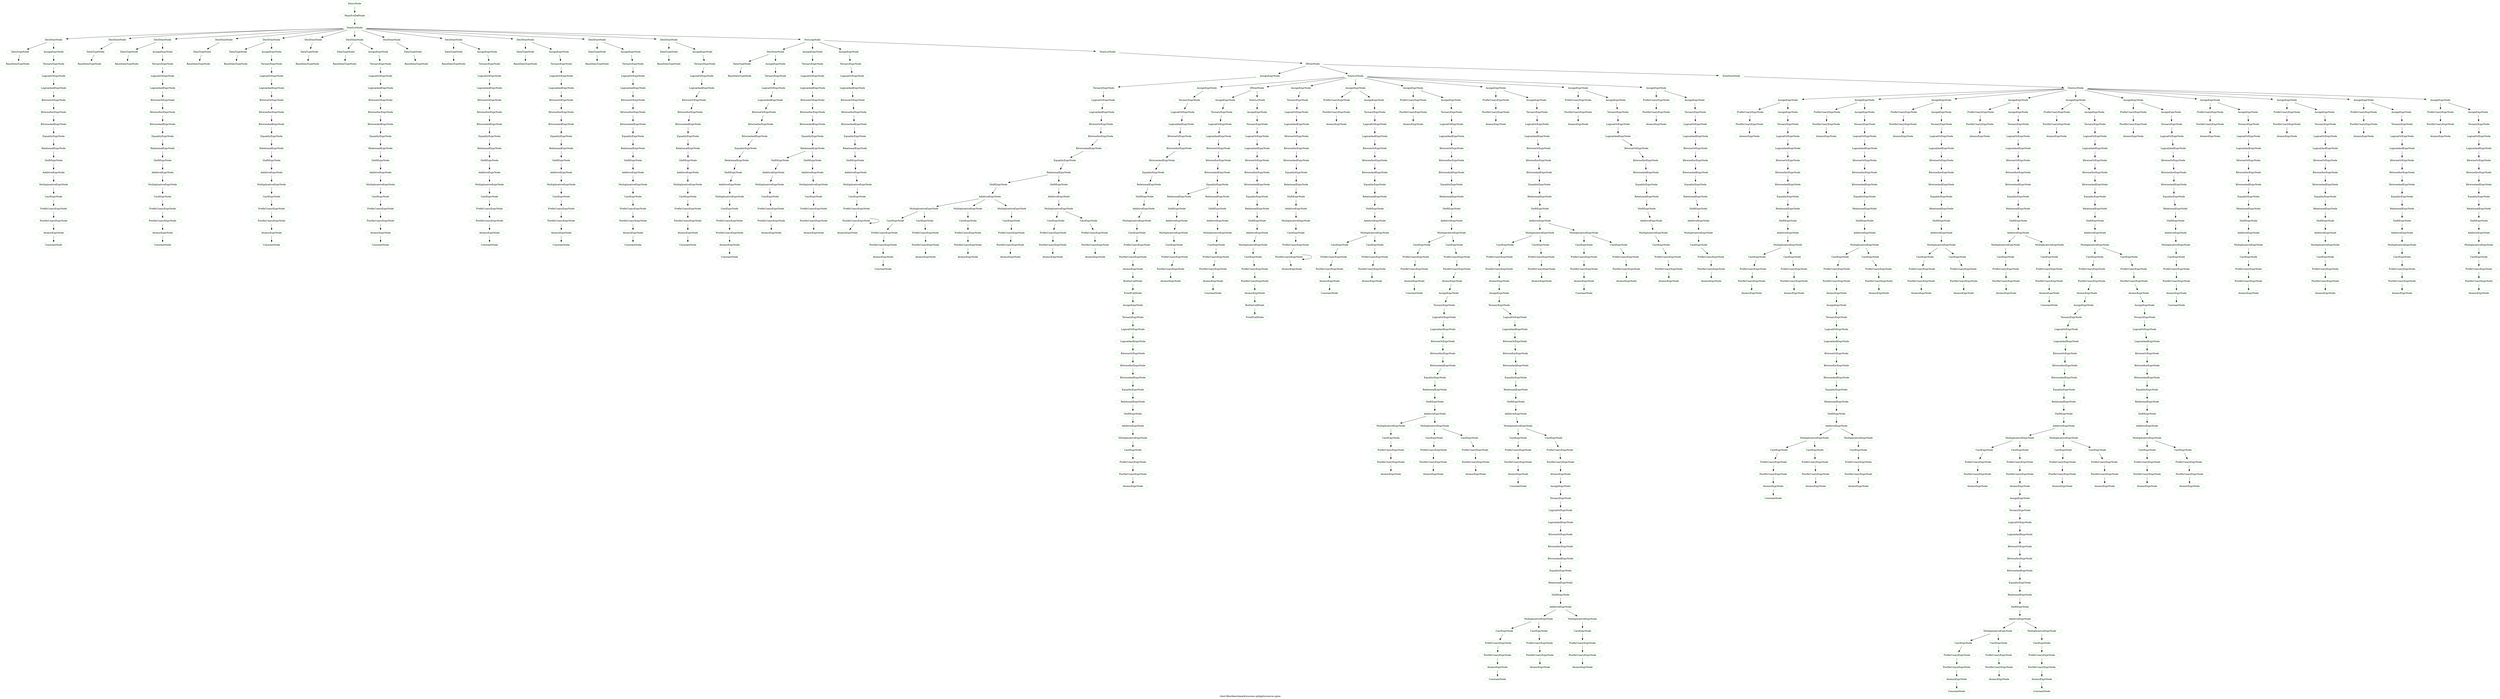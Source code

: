 digraph {
 rankdir="TB";
 label="./test-files/benchmark/success-pidigits/source.spice";
 L4C1_EntryNode [color="lightgreen",label="EntryNode"];
 L4C1_MainFctDefNode [color="lightgreen",label="MainFctDefNode"];
 L4C1_EntryNode -> L4C1_MainFctDefNode;
 L4C15_StmtLstNode [color="lightgreen",label="StmtLstNode"];
 L4C1_MainFctDefNode -> L4C15_StmtLstNode;
 L5C5_DeclStmtNode [color="lightgreen",label="DeclStmtNode"];
 L4C15_StmtLstNode -> L5C5_DeclStmtNode;
 L5C5_DataTypeNode [color="lightgreen",label="DataTypeNode"];
 L5C5_DeclStmtNode -> L5C5_DataTypeNode;
 L5C5_BaseDataTypeNode [color="lightgreen",label="BaseDataTypeNode"];
 L5C5_DataTypeNode -> L5C5_BaseDataTypeNode;
 L5C14_AssignExprNode [color="lightgreen",label="AssignExprNode"];
 L5C5_DeclStmtNode -> L5C14_AssignExprNode;
 L5C14_TernaryExprNode [color="lightgreen",label="TernaryExprNode"];
 L5C14_AssignExprNode -> L5C14_TernaryExprNode;
 L5C14_LogicalOrExprNode [color="lightgreen",label="LogicalOrExprNode"];
 L5C14_TernaryExprNode -> L5C14_LogicalOrExprNode;
 L5C14_LogicalAndExprNode [color="lightgreen",label="LogicalAndExprNode"];
 L5C14_LogicalOrExprNode -> L5C14_LogicalAndExprNode;
 L5C14_BitwiseOrExprNode [color="lightgreen",label="BitwiseOrExprNode"];
 L5C14_LogicalAndExprNode -> L5C14_BitwiseOrExprNode;
 L5C14_BitwiseXorExprNode [color="lightgreen",label="BitwiseXorExprNode"];
 L5C14_BitwiseOrExprNode -> L5C14_BitwiseXorExprNode;
 L5C14_BitwiseAndExprNode [color="lightgreen",label="BitwiseAndExprNode"];
 L5C14_BitwiseXorExprNode -> L5C14_BitwiseAndExprNode;
 L5C14_EqualityExprNode [color="lightgreen",label="EqualityExprNode"];
 L5C14_BitwiseAndExprNode -> L5C14_EqualityExprNode;
 L5C14_RelationalExprNode [color="lightgreen",label="RelationalExprNode"];
 L5C14_EqualityExprNode -> L5C14_RelationalExprNode;
 L5C14_ShiftExprNode [color="lightgreen",label="ShiftExprNode"];
 L5C14_RelationalExprNode -> L5C14_ShiftExprNode;
 L5C14_AdditiveExprNode [color="lightgreen",label="AdditiveExprNode"];
 L5C14_ShiftExprNode -> L5C14_AdditiveExprNode;
 L5C14_MultiplicativeExprNode [color="lightgreen",label="MultiplicativeExprNode"];
 L5C14_AdditiveExprNode -> L5C14_MultiplicativeExprNode;
 L5C14_CastExprNode [color="lightgreen",label="CastExprNode"];
 L5C14_MultiplicativeExprNode -> L5C14_CastExprNode;
 L5C14_PrefixUnaryExprNode [color="lightgreen",label="PrefixUnaryExprNode"];
 L5C14_CastExprNode -> L5C14_PrefixUnaryExprNode;
 L5C14_PostfixUnaryExprNode [color="lightgreen",label="PostfixUnaryExprNode"];
 L5C14_PrefixUnaryExprNode -> L5C14_PostfixUnaryExprNode;
 L5C14_AtomicExprNode [color="lightgreen",label="AtomicExprNode"];
 L5C14_PostfixUnaryExprNode -> L5C14_AtomicExprNode;
 L5C14_ConstantNode [color="lightgreen",label="ConstantNode"];
 L5C14_AtomicExprNode -> L5C14_ConstantNode;
 L6C5_DeclStmtNode [color="lightgreen",label="DeclStmtNode"];
 L4C15_StmtLstNode -> L6C5_DeclStmtNode;
 L6C5_DataTypeNode [color="lightgreen",label="DataTypeNode"];
 L6C5_DeclStmtNode -> L6C5_DataTypeNode;
 L6C5_BaseDataTypeNode [color="lightgreen",label="BaseDataTypeNode"];
 L6C5_DataTypeNode -> L6C5_BaseDataTypeNode;
 L7C5_DeclStmtNode [color="lightgreen",label="DeclStmtNode"];
 L4C15_StmtLstNode -> L7C5_DeclStmtNode;
 L7C5_DataTypeNode [color="lightgreen",label="DataTypeNode"];
 L7C5_DeclStmtNode -> L7C5_DataTypeNode;
 L7C5_BaseDataTypeNode [color="lightgreen",label="BaseDataTypeNode"];
 L7C5_DataTypeNode -> L7C5_BaseDataTypeNode;
 L7C14_AssignExprNode [color="lightgreen",label="AssignExprNode"];
 L7C5_DeclStmtNode -> L7C14_AssignExprNode;
 L7C14_TernaryExprNode [color="lightgreen",label="TernaryExprNode"];
 L7C14_AssignExprNode -> L7C14_TernaryExprNode;
 L7C14_LogicalOrExprNode [color="lightgreen",label="LogicalOrExprNode"];
 L7C14_TernaryExprNode -> L7C14_LogicalOrExprNode;
 L7C14_LogicalAndExprNode [color="lightgreen",label="LogicalAndExprNode"];
 L7C14_LogicalOrExprNode -> L7C14_LogicalAndExprNode;
 L7C14_BitwiseOrExprNode [color="lightgreen",label="BitwiseOrExprNode"];
 L7C14_LogicalAndExprNode -> L7C14_BitwiseOrExprNode;
 L7C14_BitwiseXorExprNode [color="lightgreen",label="BitwiseXorExprNode"];
 L7C14_BitwiseOrExprNode -> L7C14_BitwiseXorExprNode;
 L7C14_BitwiseAndExprNode [color="lightgreen",label="BitwiseAndExprNode"];
 L7C14_BitwiseXorExprNode -> L7C14_BitwiseAndExprNode;
 L7C14_EqualityExprNode [color="lightgreen",label="EqualityExprNode"];
 L7C14_BitwiseAndExprNode -> L7C14_EqualityExprNode;
 L7C14_RelationalExprNode [color="lightgreen",label="RelationalExprNode"];
 L7C14_EqualityExprNode -> L7C14_RelationalExprNode;
 L7C14_ShiftExprNode [color="lightgreen",label="ShiftExprNode"];
 L7C14_RelationalExprNode -> L7C14_ShiftExprNode;
 L7C14_AdditiveExprNode [color="lightgreen",label="AdditiveExprNode"];
 L7C14_ShiftExprNode -> L7C14_AdditiveExprNode;
 L7C14_MultiplicativeExprNode [color="lightgreen",label="MultiplicativeExprNode"];
 L7C14_AdditiveExprNode -> L7C14_MultiplicativeExprNode;
 L7C14_CastExprNode [color="lightgreen",label="CastExprNode"];
 L7C14_MultiplicativeExprNode -> L7C14_CastExprNode;
 L7C14_PrefixUnaryExprNode [color="lightgreen",label="PrefixUnaryExprNode"];
 L7C14_CastExprNode -> L7C14_PrefixUnaryExprNode;
 L7C14_PostfixUnaryExprNode [color="lightgreen",label="PostfixUnaryExprNode"];
 L7C14_PrefixUnaryExprNode -> L7C14_PostfixUnaryExprNode;
 L7C14_AtomicExprNode [color="lightgreen",label="AtomicExprNode"];
 L7C14_PostfixUnaryExprNode -> L7C14_AtomicExprNode;
 L7C14_ConstantNode [color="lightgreen",label="ConstantNode"];
 L7C14_AtomicExprNode -> L7C14_ConstantNode;
 L8C5_DeclStmtNode [color="lightgreen",label="DeclStmtNode"];
 L4C15_StmtLstNode -> L8C5_DeclStmtNode;
 L8C5_DataTypeNode [color="lightgreen",label="DataTypeNode"];
 L8C5_DeclStmtNode -> L8C5_DataTypeNode;
 L8C5_BaseDataTypeNode [color="lightgreen",label="BaseDataTypeNode"];
 L8C5_DataTypeNode -> L8C5_BaseDataTypeNode;
 L9C5_DeclStmtNode [color="lightgreen",label="DeclStmtNode"];
 L4C15_StmtLstNode -> L9C5_DeclStmtNode;
 L9C5_DataTypeNode [color="lightgreen",label="DataTypeNode"];
 L9C5_DeclStmtNode -> L9C5_DataTypeNode;
 L9C5_BaseDataTypeNode [color="lightgreen",label="BaseDataTypeNode"];
 L9C5_DataTypeNode -> L9C5_BaseDataTypeNode;
 L9C14_AssignExprNode [color="lightgreen",label="AssignExprNode"];
 L9C5_DeclStmtNode -> L9C14_AssignExprNode;
 L9C14_TernaryExprNode [color="lightgreen",label="TernaryExprNode"];
 L9C14_AssignExprNode -> L9C14_TernaryExprNode;
 L9C14_LogicalOrExprNode [color="lightgreen",label="LogicalOrExprNode"];
 L9C14_TernaryExprNode -> L9C14_LogicalOrExprNode;
 L9C14_LogicalAndExprNode [color="lightgreen",label="LogicalAndExprNode"];
 L9C14_LogicalOrExprNode -> L9C14_LogicalAndExprNode;
 L9C14_BitwiseOrExprNode [color="lightgreen",label="BitwiseOrExprNode"];
 L9C14_LogicalAndExprNode -> L9C14_BitwiseOrExprNode;
 L9C14_BitwiseXorExprNode [color="lightgreen",label="BitwiseXorExprNode"];
 L9C14_BitwiseOrExprNode -> L9C14_BitwiseXorExprNode;
 L9C14_BitwiseAndExprNode [color="lightgreen",label="BitwiseAndExprNode"];
 L9C14_BitwiseXorExprNode -> L9C14_BitwiseAndExprNode;
 L9C14_EqualityExprNode [color="lightgreen",label="EqualityExprNode"];
 L9C14_BitwiseAndExprNode -> L9C14_EqualityExprNode;
 L9C14_RelationalExprNode [color="lightgreen",label="RelationalExprNode"];
 L9C14_EqualityExprNode -> L9C14_RelationalExprNode;
 L9C14_ShiftExprNode [color="lightgreen",label="ShiftExprNode"];
 L9C14_RelationalExprNode -> L9C14_ShiftExprNode;
 L9C14_AdditiveExprNode [color="lightgreen",label="AdditiveExprNode"];
 L9C14_ShiftExprNode -> L9C14_AdditiveExprNode;
 L9C14_MultiplicativeExprNode [color="lightgreen",label="MultiplicativeExprNode"];
 L9C14_AdditiveExprNode -> L9C14_MultiplicativeExprNode;
 L9C14_CastExprNode [color="lightgreen",label="CastExprNode"];
 L9C14_MultiplicativeExprNode -> L9C14_CastExprNode;
 L9C14_PrefixUnaryExprNode [color="lightgreen",label="PrefixUnaryExprNode"];
 L9C14_CastExprNode -> L9C14_PrefixUnaryExprNode;
 L9C14_PostfixUnaryExprNode [color="lightgreen",label="PostfixUnaryExprNode"];
 L9C14_PrefixUnaryExprNode -> L9C14_PostfixUnaryExprNode;
 L9C14_AtomicExprNode [color="lightgreen",label="AtomicExprNode"];
 L9C14_PostfixUnaryExprNode -> L9C14_AtomicExprNode;
 L9C14_ConstantNode [color="lightgreen",label="ConstantNode"];
 L9C14_AtomicExprNode -> L9C14_ConstantNode;
 L10C5_DeclStmtNode [color="lightgreen",label="DeclStmtNode"];
 L4C15_StmtLstNode -> L10C5_DeclStmtNode;
 L10C5_DataTypeNode [color="lightgreen",label="DataTypeNode"];
 L10C5_DeclStmtNode -> L10C5_DataTypeNode;
 L10C5_BaseDataTypeNode [color="lightgreen",label="BaseDataTypeNode"];
 L10C5_DataTypeNode -> L10C5_BaseDataTypeNode;
 L11C5_DeclStmtNode [color="lightgreen",label="DeclStmtNode"];
 L4C15_StmtLstNode -> L11C5_DeclStmtNode;
 L11C5_DataTypeNode [color="lightgreen",label="DataTypeNode"];
 L11C5_DeclStmtNode -> L11C5_DataTypeNode;
 L11C5_BaseDataTypeNode [color="lightgreen",label="BaseDataTypeNode"];
 L11C5_DataTypeNode -> L11C5_BaseDataTypeNode;
 L11C14_AssignExprNode [color="lightgreen",label="AssignExprNode"];
 L11C5_DeclStmtNode -> L11C14_AssignExprNode;
 L11C14_TernaryExprNode [color="lightgreen",label="TernaryExprNode"];
 L11C14_AssignExprNode -> L11C14_TernaryExprNode;
 L11C14_LogicalOrExprNode [color="lightgreen",label="LogicalOrExprNode"];
 L11C14_TernaryExprNode -> L11C14_LogicalOrExprNode;
 L11C14_LogicalAndExprNode [color="lightgreen",label="LogicalAndExprNode"];
 L11C14_LogicalOrExprNode -> L11C14_LogicalAndExprNode;
 L11C14_BitwiseOrExprNode [color="lightgreen",label="BitwiseOrExprNode"];
 L11C14_LogicalAndExprNode -> L11C14_BitwiseOrExprNode;
 L11C14_BitwiseXorExprNode [color="lightgreen",label="BitwiseXorExprNode"];
 L11C14_BitwiseOrExprNode -> L11C14_BitwiseXorExprNode;
 L11C14_BitwiseAndExprNode [color="lightgreen",label="BitwiseAndExprNode"];
 L11C14_BitwiseXorExprNode -> L11C14_BitwiseAndExprNode;
 L11C14_EqualityExprNode [color="lightgreen",label="EqualityExprNode"];
 L11C14_BitwiseAndExprNode -> L11C14_EqualityExprNode;
 L11C14_RelationalExprNode [color="lightgreen",label="RelationalExprNode"];
 L11C14_EqualityExprNode -> L11C14_RelationalExprNode;
 L11C14_ShiftExprNode [color="lightgreen",label="ShiftExprNode"];
 L11C14_RelationalExprNode -> L11C14_ShiftExprNode;
 L11C14_AdditiveExprNode [color="lightgreen",label="AdditiveExprNode"];
 L11C14_ShiftExprNode -> L11C14_AdditiveExprNode;
 L11C14_MultiplicativeExprNode [color="lightgreen",label="MultiplicativeExprNode"];
 L11C14_AdditiveExprNode -> L11C14_MultiplicativeExprNode;
 L11C14_CastExprNode [color="lightgreen",label="CastExprNode"];
 L11C14_MultiplicativeExprNode -> L11C14_CastExprNode;
 L11C14_PrefixUnaryExprNode [color="lightgreen",label="PrefixUnaryExprNode"];
 L11C14_CastExprNode -> L11C14_PrefixUnaryExprNode;
 L11C14_PostfixUnaryExprNode [color="lightgreen",label="PostfixUnaryExprNode"];
 L11C14_PrefixUnaryExprNode -> L11C14_PostfixUnaryExprNode;
 L11C14_AtomicExprNode [color="lightgreen",label="AtomicExprNode"];
 L11C14_PostfixUnaryExprNode -> L11C14_AtomicExprNode;
 L11C14_ConstantNode [color="lightgreen",label="ConstantNode"];
 L11C14_AtomicExprNode -> L11C14_ConstantNode;
 L12C5_DeclStmtNode [color="lightgreen",label="DeclStmtNode"];
 L4C15_StmtLstNode -> L12C5_DeclStmtNode;
 L12C5_DataTypeNode [color="lightgreen",label="DataTypeNode"];
 L12C5_DeclStmtNode -> L12C5_DataTypeNode;
 L12C5_BaseDataTypeNode [color="lightgreen",label="BaseDataTypeNode"];
 L12C5_DataTypeNode -> L12C5_BaseDataTypeNode;
 L13C5_DeclStmtNode [color="lightgreen",label="DeclStmtNode"];
 L4C15_StmtLstNode -> L13C5_DeclStmtNode;
 L13C5_DataTypeNode [color="lightgreen",label="DataTypeNode"];
 L13C5_DeclStmtNode -> L13C5_DataTypeNode;
 L13C5_BaseDataTypeNode [color="lightgreen",label="BaseDataTypeNode"];
 L13C5_DataTypeNode -> L13C5_BaseDataTypeNode;
 L13C14_AssignExprNode [color="lightgreen",label="AssignExprNode"];
 L13C5_DeclStmtNode -> L13C14_AssignExprNode;
 L13C14_TernaryExprNode [color="lightgreen",label="TernaryExprNode"];
 L13C14_AssignExprNode -> L13C14_TernaryExprNode;
 L13C14_LogicalOrExprNode [color="lightgreen",label="LogicalOrExprNode"];
 L13C14_TernaryExprNode -> L13C14_LogicalOrExprNode;
 L13C14_LogicalAndExprNode [color="lightgreen",label="LogicalAndExprNode"];
 L13C14_LogicalOrExprNode -> L13C14_LogicalAndExprNode;
 L13C14_BitwiseOrExprNode [color="lightgreen",label="BitwiseOrExprNode"];
 L13C14_LogicalAndExprNode -> L13C14_BitwiseOrExprNode;
 L13C14_BitwiseXorExprNode [color="lightgreen",label="BitwiseXorExprNode"];
 L13C14_BitwiseOrExprNode -> L13C14_BitwiseXorExprNode;
 L13C14_BitwiseAndExprNode [color="lightgreen",label="BitwiseAndExprNode"];
 L13C14_BitwiseXorExprNode -> L13C14_BitwiseAndExprNode;
 L13C14_EqualityExprNode [color="lightgreen",label="EqualityExprNode"];
 L13C14_BitwiseAndExprNode -> L13C14_EqualityExprNode;
 L13C14_RelationalExprNode [color="lightgreen",label="RelationalExprNode"];
 L13C14_EqualityExprNode -> L13C14_RelationalExprNode;
 L13C14_ShiftExprNode [color="lightgreen",label="ShiftExprNode"];
 L13C14_RelationalExprNode -> L13C14_ShiftExprNode;
 L13C14_AdditiveExprNode [color="lightgreen",label="AdditiveExprNode"];
 L13C14_ShiftExprNode -> L13C14_AdditiveExprNode;
 L13C14_MultiplicativeExprNode [color="lightgreen",label="MultiplicativeExprNode"];
 L13C14_AdditiveExprNode -> L13C14_MultiplicativeExprNode;
 L13C14_CastExprNode [color="lightgreen",label="CastExprNode"];
 L13C14_MultiplicativeExprNode -> L13C14_CastExprNode;
 L13C14_PrefixUnaryExprNode [color="lightgreen",label="PrefixUnaryExprNode"];
 L13C14_CastExprNode -> L13C14_PrefixUnaryExprNode;
 L13C14_PostfixUnaryExprNode [color="lightgreen",label="PostfixUnaryExprNode"];
 L13C14_PrefixUnaryExprNode -> L13C14_PostfixUnaryExprNode;
 L13C14_AtomicExprNode [color="lightgreen",label="AtomicExprNode"];
 L13C14_PostfixUnaryExprNode -> L13C14_AtomicExprNode;
 L13C14_ConstantNode [color="lightgreen",label="ConstantNode"];
 L13C14_AtomicExprNode -> L13C14_ConstantNode;
 L14C5_DeclStmtNode [color="lightgreen",label="DeclStmtNode"];
 L4C15_StmtLstNode -> L14C5_DeclStmtNode;
 L14C5_DataTypeNode [color="lightgreen",label="DataTypeNode"];
 L14C5_DeclStmtNode -> L14C5_DataTypeNode;
 L14C5_BaseDataTypeNode [color="lightgreen",label="BaseDataTypeNode"];
 L14C5_DataTypeNode -> L14C5_BaseDataTypeNode;
 L14C14_AssignExprNode [color="lightgreen",label="AssignExprNode"];
 L14C5_DeclStmtNode -> L14C14_AssignExprNode;
 L14C14_TernaryExprNode [color="lightgreen",label="TernaryExprNode"];
 L14C14_AssignExprNode -> L14C14_TernaryExprNode;
 L14C14_LogicalOrExprNode [color="lightgreen",label="LogicalOrExprNode"];
 L14C14_TernaryExprNode -> L14C14_LogicalOrExprNode;
 L14C14_LogicalAndExprNode [color="lightgreen",label="LogicalAndExprNode"];
 L14C14_LogicalOrExprNode -> L14C14_LogicalAndExprNode;
 L14C14_BitwiseOrExprNode [color="lightgreen",label="BitwiseOrExprNode"];
 L14C14_LogicalAndExprNode -> L14C14_BitwiseOrExprNode;
 L14C14_BitwiseXorExprNode [color="lightgreen",label="BitwiseXorExprNode"];
 L14C14_BitwiseOrExprNode -> L14C14_BitwiseXorExprNode;
 L14C14_BitwiseAndExprNode [color="lightgreen",label="BitwiseAndExprNode"];
 L14C14_BitwiseXorExprNode -> L14C14_BitwiseAndExprNode;
 L14C14_EqualityExprNode [color="lightgreen",label="EqualityExprNode"];
 L14C14_BitwiseAndExprNode -> L14C14_EqualityExprNode;
 L14C14_RelationalExprNode [color="lightgreen",label="RelationalExprNode"];
 L14C14_EqualityExprNode -> L14C14_RelationalExprNode;
 L14C14_ShiftExprNode [color="lightgreen",label="ShiftExprNode"];
 L14C14_RelationalExprNode -> L14C14_ShiftExprNode;
 L14C14_AdditiveExprNode [color="lightgreen",label="AdditiveExprNode"];
 L14C14_ShiftExprNode -> L14C14_AdditiveExprNode;
 L14C14_MultiplicativeExprNode [color="lightgreen",label="MultiplicativeExprNode"];
 L14C14_AdditiveExprNode -> L14C14_MultiplicativeExprNode;
 L14C14_CastExprNode [color="lightgreen",label="CastExprNode"];
 L14C14_MultiplicativeExprNode -> L14C14_CastExprNode;
 L14C14_PrefixUnaryExprNode [color="lightgreen",label="PrefixUnaryExprNode"];
 L14C14_CastExprNode -> L14C14_PrefixUnaryExprNode;
 L14C14_PostfixUnaryExprNode [color="lightgreen",label="PostfixUnaryExprNode"];
 L14C14_PrefixUnaryExprNode -> L14C14_PostfixUnaryExprNode;
 L14C14_AtomicExprNode [color="lightgreen",label="AtomicExprNode"];
 L14C14_PostfixUnaryExprNode -> L14C14_AtomicExprNode;
 L14C14_ConstantNode [color="lightgreen",label="ConstantNode"];
 L14C14_AtomicExprNode -> L14C14_ConstantNode;
 L16C5_DeclStmtNode [color="lightgreen",label="DeclStmtNode"];
 L4C15_StmtLstNode -> L16C5_DeclStmtNode;
 L16C5_DataTypeNode [color="lightgreen",label="DataTypeNode"];
 L16C5_DeclStmtNode -> L16C5_DataTypeNode;
 L16C5_BaseDataTypeNode [color="lightgreen",label="BaseDataTypeNode"];
 L16C5_DataTypeNode -> L16C5_BaseDataTypeNode;
 L16C22_AssignExprNode [color="lightgreen",label="AssignExprNode"];
 L16C5_DeclStmtNode -> L16C22_AssignExprNode;
 L16C22_TernaryExprNode [color="lightgreen",label="TernaryExprNode"];
 L16C22_AssignExprNode -> L16C22_TernaryExprNode;
 L16C22_LogicalOrExprNode [color="lightgreen",label="LogicalOrExprNode"];
 L16C22_TernaryExprNode -> L16C22_LogicalOrExprNode;
 L16C22_LogicalAndExprNode [color="lightgreen",label="LogicalAndExprNode"];
 L16C22_LogicalOrExprNode -> L16C22_LogicalAndExprNode;
 L16C22_BitwiseOrExprNode [color="lightgreen",label="BitwiseOrExprNode"];
 L16C22_LogicalAndExprNode -> L16C22_BitwiseOrExprNode;
 L16C22_BitwiseXorExprNode [color="lightgreen",label="BitwiseXorExprNode"];
 L16C22_BitwiseOrExprNode -> L16C22_BitwiseXorExprNode;
 L16C22_BitwiseAndExprNode [color="lightgreen",label="BitwiseAndExprNode"];
 L16C22_BitwiseXorExprNode -> L16C22_BitwiseAndExprNode;
 L16C22_EqualityExprNode [color="lightgreen",label="EqualityExprNode"];
 L16C22_BitwiseAndExprNode -> L16C22_EqualityExprNode;
 L16C22_RelationalExprNode [color="lightgreen",label="RelationalExprNode"];
 L16C22_EqualityExprNode -> L16C22_RelationalExprNode;
 L16C22_ShiftExprNode [color="lightgreen",label="ShiftExprNode"];
 L16C22_RelationalExprNode -> L16C22_ShiftExprNode;
 L16C22_AdditiveExprNode [color="lightgreen",label="AdditiveExprNode"];
 L16C22_ShiftExprNode -> L16C22_AdditiveExprNode;
 L16C22_MultiplicativeExprNode [color="lightgreen",label="MultiplicativeExprNode"];
 L16C22_AdditiveExprNode -> L16C22_MultiplicativeExprNode;
 L16C22_CastExprNode [color="lightgreen",label="CastExprNode"];
 L16C22_MultiplicativeExprNode -> L16C22_CastExprNode;
 L16C22_PrefixUnaryExprNode [color="lightgreen",label="PrefixUnaryExprNode"];
 L16C22_CastExprNode -> L16C22_PrefixUnaryExprNode;
 L16C22_PostfixUnaryExprNode [color="lightgreen",label="PostfixUnaryExprNode"];
 L16C22_PrefixUnaryExprNode -> L16C22_PostfixUnaryExprNode;
 L16C22_AtomicExprNode [color="lightgreen",label="AtomicExprNode"];
 L16C22_PostfixUnaryExprNode -> L16C22_AtomicExprNode;
 L16C22_ConstantNode [color="lightgreen",label="ConstantNode"];
 L16C22_AtomicExprNode -> L16C22_ConstantNode;
 L17C5_DeclStmtNode [color="lightgreen",label="DeclStmtNode"];
 L4C15_StmtLstNode -> L17C5_DeclStmtNode;
 L17C5_DataTypeNode [color="lightgreen",label="DataTypeNode"];
 L17C5_DeclStmtNode -> L17C5_DataTypeNode;
 L17C5_BaseDataTypeNode [color="lightgreen",label="BaseDataTypeNode"];
 L17C5_DataTypeNode -> L17C5_BaseDataTypeNode;
 L17C25_AssignExprNode [color="lightgreen",label="AssignExprNode"];
 L17C5_DeclStmtNode -> L17C25_AssignExprNode;
 L17C25_TernaryExprNode [color="lightgreen",label="TernaryExprNode"];
 L17C25_AssignExprNode -> L17C25_TernaryExprNode;
 L17C25_LogicalOrExprNode [color="lightgreen",label="LogicalOrExprNode"];
 L17C25_TernaryExprNode -> L17C25_LogicalOrExprNode;
 L17C25_LogicalAndExprNode [color="lightgreen",label="LogicalAndExprNode"];
 L17C25_LogicalOrExprNode -> L17C25_LogicalAndExprNode;
 L17C25_BitwiseOrExprNode [color="lightgreen",label="BitwiseOrExprNode"];
 L17C25_LogicalAndExprNode -> L17C25_BitwiseOrExprNode;
 L17C25_BitwiseXorExprNode [color="lightgreen",label="BitwiseXorExprNode"];
 L17C25_BitwiseOrExprNode -> L17C25_BitwiseXorExprNode;
 L17C25_BitwiseAndExprNode [color="lightgreen",label="BitwiseAndExprNode"];
 L17C25_BitwiseXorExprNode -> L17C25_BitwiseAndExprNode;
 L17C25_EqualityExprNode [color="lightgreen",label="EqualityExprNode"];
 L17C25_BitwiseAndExprNode -> L17C25_EqualityExprNode;
 L17C25_RelationalExprNode [color="lightgreen",label="RelationalExprNode"];
 L17C25_EqualityExprNode -> L17C25_RelationalExprNode;
 L17C25_ShiftExprNode [color="lightgreen",label="ShiftExprNode"];
 L17C25_RelationalExprNode -> L17C25_ShiftExprNode;
 L17C25_AdditiveExprNode [color="lightgreen",label="AdditiveExprNode"];
 L17C25_ShiftExprNode -> L17C25_AdditiveExprNode;
 L17C25_MultiplicativeExprNode [color="lightgreen",label="MultiplicativeExprNode"];
 L17C25_AdditiveExprNode -> L17C25_MultiplicativeExprNode;
 L17C25_CastExprNode [color="lightgreen",label="CastExprNode"];
 L17C25_MultiplicativeExprNode -> L17C25_CastExprNode;
 L17C25_PrefixUnaryExprNode [color="lightgreen",label="PrefixUnaryExprNode"];
 L17C25_CastExprNode -> L17C25_PrefixUnaryExprNode;
 L17C25_PostfixUnaryExprNode [color="lightgreen",label="PostfixUnaryExprNode"];
 L17C25_PrefixUnaryExprNode -> L17C25_PostfixUnaryExprNode;
 L17C25_AtomicExprNode [color="lightgreen",label="AtomicExprNode"];
 L17C25_PostfixUnaryExprNode -> L17C25_AtomicExprNode;
 L17C25_ConstantNode [color="lightgreen",label="ConstantNode"];
 L17C25_AtomicExprNode -> L17C25_ConstantNode;
 L19C5_ForLoopNode [color="lightgreen",label="ForLoopNode"];
 L4C15_StmtLstNode -> L19C5_ForLoopNode;
 L19C9_DeclStmtNode [color="lightgreen",label="DeclStmtNode"];
 L19C5_ForLoopNode -> L19C9_DeclStmtNode;
 L19C9_DataTypeNode [color="lightgreen",label="DataTypeNode"];
 L19C9_DeclStmtNode -> L19C9_DataTypeNode;
 L19C9_BaseDataTypeNode [color="lightgreen",label="BaseDataTypeNode"];
 L19C9_DataTypeNode -> L19C9_BaseDataTypeNode;
 L19C17_AssignExprNode [color="lightgreen",label="AssignExprNode"];
 L19C9_DeclStmtNode -> L19C17_AssignExprNode;
 L19C17_TernaryExprNode [color="lightgreen",label="TernaryExprNode"];
 L19C17_AssignExprNode -> L19C17_TernaryExprNode;
 L19C17_LogicalOrExprNode [color="lightgreen",label="LogicalOrExprNode"];
 L19C17_TernaryExprNode -> L19C17_LogicalOrExprNode;
 L19C17_LogicalAndExprNode [color="lightgreen",label="LogicalAndExprNode"];
 L19C17_LogicalOrExprNode -> L19C17_LogicalAndExprNode;
 L19C17_BitwiseOrExprNode [color="lightgreen",label="BitwiseOrExprNode"];
 L19C17_LogicalAndExprNode -> L19C17_BitwiseOrExprNode;
 L19C17_BitwiseXorExprNode [color="lightgreen",label="BitwiseXorExprNode"];
 L19C17_BitwiseOrExprNode -> L19C17_BitwiseXorExprNode;
 L19C17_BitwiseAndExprNode [color="lightgreen",label="BitwiseAndExprNode"];
 L19C17_BitwiseXorExprNode -> L19C17_BitwiseAndExprNode;
 L19C17_EqualityExprNode [color="lightgreen",label="EqualityExprNode"];
 L19C17_BitwiseAndExprNode -> L19C17_EqualityExprNode;
 L19C17_RelationalExprNode [color="lightgreen",label="RelationalExprNode"];
 L19C17_EqualityExprNode -> L19C17_RelationalExprNode;
 L19C17_ShiftExprNode [color="lightgreen",label="ShiftExprNode"];
 L19C17_RelationalExprNode -> L19C17_ShiftExprNode;
 L19C17_AdditiveExprNode [color="lightgreen",label="AdditiveExprNode"];
 L19C17_ShiftExprNode -> L19C17_AdditiveExprNode;
 L19C17_MultiplicativeExprNode [color="lightgreen",label="MultiplicativeExprNode"];
 L19C17_AdditiveExprNode -> L19C17_MultiplicativeExprNode;
 L19C17_CastExprNode [color="lightgreen",label="CastExprNode"];
 L19C17_MultiplicativeExprNode -> L19C17_CastExprNode;
 L19C17_PrefixUnaryExprNode [color="lightgreen",label="PrefixUnaryExprNode"];
 L19C17_CastExprNode -> L19C17_PrefixUnaryExprNode;
 L19C17_PostfixUnaryExprNode [color="lightgreen",label="PostfixUnaryExprNode"];
 L19C17_PrefixUnaryExprNode -> L19C17_PostfixUnaryExprNode;
 L19C17_AtomicExprNode [color="lightgreen",label="AtomicExprNode"];
 L19C17_PostfixUnaryExprNode -> L19C17_AtomicExprNode;
 L19C17_ConstantNode [color="lightgreen",label="ConstantNode"];
 L19C17_AtomicExprNode -> L19C17_ConstantNode;
 L19C20_AssignExprNode [color="lightgreen",label="AssignExprNode"];
 L19C5_ForLoopNode -> L19C20_AssignExprNode;
 L19C20_TernaryExprNode [color="lightgreen",label="TernaryExprNode"];
 L19C20_AssignExprNode -> L19C20_TernaryExprNode;
 L19C20_LogicalOrExprNode [color="lightgreen",label="LogicalOrExprNode"];
 L19C20_TernaryExprNode -> L19C20_LogicalOrExprNode;
 L19C20_LogicalAndExprNode [color="lightgreen",label="LogicalAndExprNode"];
 L19C20_LogicalOrExprNode -> L19C20_LogicalAndExprNode;
 L19C20_BitwiseOrExprNode [color="lightgreen",label="BitwiseOrExprNode"];
 L19C20_LogicalAndExprNode -> L19C20_BitwiseOrExprNode;
 L19C20_BitwiseXorExprNode [color="lightgreen",label="BitwiseXorExprNode"];
 L19C20_BitwiseOrExprNode -> L19C20_BitwiseXorExprNode;
 L19C20_BitwiseAndExprNode [color="lightgreen",label="BitwiseAndExprNode"];
 L19C20_BitwiseXorExprNode -> L19C20_BitwiseAndExprNode;
 L19C20_EqualityExprNode [color="lightgreen",label="EqualityExprNode"];
 L19C20_BitwiseAndExprNode -> L19C20_EqualityExprNode;
 L19C20_RelationalExprNode [color="lightgreen",label="RelationalExprNode"];
 L19C20_EqualityExprNode -> L19C20_RelationalExprNode;
 L19C20_ShiftExprNode [color="lightgreen",label="ShiftExprNode"];
 L19C20_RelationalExprNode -> L19C20_ShiftExprNode;
 L19C20_AdditiveExprNode [color="lightgreen",label="AdditiveExprNode"];
 L19C20_ShiftExprNode -> L19C20_AdditiveExprNode;
 L19C20_MultiplicativeExprNode [color="lightgreen",label="MultiplicativeExprNode"];
 L19C20_AdditiveExprNode -> L19C20_MultiplicativeExprNode;
 L19C20_CastExprNode [color="lightgreen",label="CastExprNode"];
 L19C20_MultiplicativeExprNode -> L19C20_CastExprNode;
 L19C20_PrefixUnaryExprNode [color="lightgreen",label="PrefixUnaryExprNode"];
 L19C20_CastExprNode -> L19C20_PrefixUnaryExprNode;
 L19C20_PostfixUnaryExprNode [color="lightgreen",label="PostfixUnaryExprNode"];
 L19C20_PrefixUnaryExprNode -> L19C20_PostfixUnaryExprNode;
 L19C20_AtomicExprNode [color="lightgreen",label="AtomicExprNode"];
 L19C20_PostfixUnaryExprNode -> L19C20_AtomicExprNode;
 L19C24_ShiftExprNode [color="lightgreen",label="ShiftExprNode"];
 L19C20_RelationalExprNode -> L19C24_ShiftExprNode;
 L19C24_AdditiveExprNode [color="lightgreen",label="AdditiveExprNode"];
 L19C24_ShiftExprNode -> L19C24_AdditiveExprNode;
 L19C24_MultiplicativeExprNode [color="lightgreen",label="MultiplicativeExprNode"];
 L19C24_AdditiveExprNode -> L19C24_MultiplicativeExprNode;
 L19C24_CastExprNode [color="lightgreen",label="CastExprNode"];
 L19C24_MultiplicativeExprNode -> L19C24_CastExprNode;
 L19C24_PrefixUnaryExprNode [color="lightgreen",label="PrefixUnaryExprNode"];
 L19C24_CastExprNode -> L19C24_PrefixUnaryExprNode;
 L19C24_PostfixUnaryExprNode [color="lightgreen",label="PostfixUnaryExprNode"];
 L19C24_PrefixUnaryExprNode -> L19C24_PostfixUnaryExprNode;
 L19C24_AtomicExprNode [color="lightgreen",label="AtomicExprNode"];
 L19C24_PostfixUnaryExprNode -> L19C24_AtomicExprNode;
 L19C36_AssignExprNode [color="lightgreen",label="AssignExprNode"];
 L19C5_ForLoopNode -> L19C36_AssignExprNode;
 L19C36_TernaryExprNode [color="lightgreen",label="TernaryExprNode"];
 L19C36_AssignExprNode -> L19C36_TernaryExprNode;
 L19C36_LogicalOrExprNode [color="lightgreen",label="LogicalOrExprNode"];
 L19C36_TernaryExprNode -> L19C36_LogicalOrExprNode;
 L19C36_LogicalAndExprNode [color="lightgreen",label="LogicalAndExprNode"];
 L19C36_LogicalOrExprNode -> L19C36_LogicalAndExprNode;
 L19C36_BitwiseOrExprNode [color="lightgreen",label="BitwiseOrExprNode"];
 L19C36_LogicalAndExprNode -> L19C36_BitwiseOrExprNode;
 L19C36_BitwiseXorExprNode [color="lightgreen",label="BitwiseXorExprNode"];
 L19C36_BitwiseOrExprNode -> L19C36_BitwiseXorExprNode;
 L19C36_BitwiseAndExprNode [color="lightgreen",label="BitwiseAndExprNode"];
 L19C36_BitwiseXorExprNode -> L19C36_BitwiseAndExprNode;
 L19C36_EqualityExprNode [color="lightgreen",label="EqualityExprNode"];
 L19C36_BitwiseAndExprNode -> L19C36_EqualityExprNode;
 L19C36_RelationalExprNode [color="lightgreen",label="RelationalExprNode"];
 L19C36_EqualityExprNode -> L19C36_RelationalExprNode;
 L19C36_ShiftExprNode [color="lightgreen",label="ShiftExprNode"];
 L19C36_RelationalExprNode -> L19C36_ShiftExprNode;
 L19C36_AdditiveExprNode [color="lightgreen",label="AdditiveExprNode"];
 L19C36_ShiftExprNode -> L19C36_AdditiveExprNode;
 L19C36_MultiplicativeExprNode [color="lightgreen",label="MultiplicativeExprNode"];
 L19C36_AdditiveExprNode -> L19C36_MultiplicativeExprNode;
 L19C36_CastExprNode [color="lightgreen",label="CastExprNode"];
 L19C36_MultiplicativeExprNode -> L19C36_CastExprNode;
 L19C36_PrefixUnaryExprNode [color="lightgreen",label="PrefixUnaryExprNode"];
 L19C36_CastExprNode -> L19C36_PrefixUnaryExprNode;
 L19C36_PostfixUnaryExprNode [color="lightgreen",label="PostfixUnaryExprNode"];
 L19C36_PrefixUnaryExprNode -> L19C36_PostfixUnaryExprNode;
 L19C36_PostfixUnaryExprNode [color="lightgreen",label="PostfixUnaryExprNode"];
 L19C36_PostfixUnaryExprNode -> L19C36_PostfixUnaryExprNode;
 L19C36_AtomicExprNode [color="lightgreen",label="AtomicExprNode"];
 L19C36_PostfixUnaryExprNode -> L19C36_AtomicExprNode;
 L19C40_StmtLstNode [color="lightgreen",label="StmtLstNode"];
 L19C5_ForLoopNode -> L19C40_StmtLstNode;
 L20C9_IfStmtNode [color="lightgreen",label="IfStmtNode"];
 L19C40_StmtLstNode -> L20C9_IfStmtNode;
 L20C12_AssignExprNode [color="lightgreen",label="AssignExprNode"];
 L20C9_IfStmtNode -> L20C12_AssignExprNode;
 L20C12_TernaryExprNode [color="lightgreen",label="TernaryExprNode"];
 L20C12_AssignExprNode -> L20C12_TernaryExprNode;
 L20C12_LogicalOrExprNode [color="lightgreen",label="LogicalOrExprNode"];
 L20C12_TernaryExprNode -> L20C12_LogicalOrExprNode;
 L20C12_LogicalAndExprNode [color="lightgreen",label="LogicalAndExprNode"];
 L20C12_LogicalOrExprNode -> L20C12_LogicalAndExprNode;
 L20C12_BitwiseOrExprNode [color="lightgreen",label="BitwiseOrExprNode"];
 L20C12_LogicalAndExprNode -> L20C12_BitwiseOrExprNode;
 L20C12_BitwiseXorExprNode [color="lightgreen",label="BitwiseXorExprNode"];
 L20C12_BitwiseOrExprNode -> L20C12_BitwiseXorExprNode;
 L20C12_BitwiseAndExprNode [color="lightgreen",label="BitwiseAndExprNode"];
 L20C12_BitwiseXorExprNode -> L20C12_BitwiseAndExprNode;
 L20C12_EqualityExprNode [color="lightgreen",label="EqualityExprNode"];
 L20C12_BitwiseAndExprNode -> L20C12_EqualityExprNode;
 L20C12_RelationalExprNode [color="lightgreen",label="RelationalExprNode"];
 L20C12_EqualityExprNode -> L20C12_RelationalExprNode;
 L20C12_ShiftExprNode [color="lightgreen",label="ShiftExprNode"];
 L20C12_RelationalExprNode -> L20C12_ShiftExprNode;
 L20C12_AdditiveExprNode [color="lightgreen",label="AdditiveExprNode"];
 L20C12_ShiftExprNode -> L20C12_AdditiveExprNode;
 L20C12_MultiplicativeExprNode [color="lightgreen",label="MultiplicativeExprNode"];
 L20C12_AdditiveExprNode -> L20C12_MultiplicativeExprNode;
 L20C12_CastExprNode [color="lightgreen",label="CastExprNode"];
 L20C12_MultiplicativeExprNode -> L20C12_CastExprNode;
 L20C12_PrefixUnaryExprNode [color="lightgreen",label="PrefixUnaryExprNode"];
 L20C12_CastExprNode -> L20C12_PrefixUnaryExprNode;
 L20C12_PostfixUnaryExprNode [color="lightgreen",label="PostfixUnaryExprNode"];
 L20C12_PrefixUnaryExprNode -> L20C12_PostfixUnaryExprNode;
 L20C12_AtomicExprNode [color="lightgreen",label="AtomicExprNode"];
 L20C12_PostfixUnaryExprNode -> L20C12_AtomicExprNode;
 L20C12_ConstantNode [color="lightgreen",label="ConstantNode"];
 L20C12_AtomicExprNode -> L20C12_ConstantNode;
 L20C17_CastExprNode [color="lightgreen",label="CastExprNode"];
 L20C12_MultiplicativeExprNode -> L20C17_CastExprNode;
 L20C17_PrefixUnaryExprNode [color="lightgreen",label="PrefixUnaryExprNode"];
 L20C17_CastExprNode -> L20C17_PrefixUnaryExprNode;
 L20C17_PostfixUnaryExprNode [color="lightgreen",label="PostfixUnaryExprNode"];
 L20C17_PrefixUnaryExprNode -> L20C17_PostfixUnaryExprNode;
 L20C17_AtomicExprNode [color="lightgreen",label="AtomicExprNode"];
 L20C17_PostfixUnaryExprNode -> L20C17_AtomicExprNode;
 L20C21_MultiplicativeExprNode [color="lightgreen",label="MultiplicativeExprNode"];
 L20C12_AdditiveExprNode -> L20C21_MultiplicativeExprNode;
 L20C21_CastExprNode [color="lightgreen",label="CastExprNode"];
 L20C21_MultiplicativeExprNode -> L20C21_CastExprNode;
 L20C21_PrefixUnaryExprNode [color="lightgreen",label="PrefixUnaryExprNode"];
 L20C21_CastExprNode -> L20C21_PrefixUnaryExprNode;
 L20C21_PostfixUnaryExprNode [color="lightgreen",label="PostfixUnaryExprNode"];
 L20C21_PrefixUnaryExprNode -> L20C21_PostfixUnaryExprNode;
 L20C21_AtomicExprNode [color="lightgreen",label="AtomicExprNode"];
 L20C21_PostfixUnaryExprNode -> L20C21_AtomicExprNode;
 L20C25_MultiplicativeExprNode [color="lightgreen",label="MultiplicativeExprNode"];
 L20C12_AdditiveExprNode -> L20C25_MultiplicativeExprNode;
 L20C25_CastExprNode [color="lightgreen",label="CastExprNode"];
 L20C25_MultiplicativeExprNode -> L20C25_CastExprNode;
 L20C25_PrefixUnaryExprNode [color="lightgreen",label="PrefixUnaryExprNode"];
 L20C25_CastExprNode -> L20C25_PrefixUnaryExprNode;
 L20C25_PostfixUnaryExprNode [color="lightgreen",label="PostfixUnaryExprNode"];
 L20C25_PrefixUnaryExprNode -> L20C25_PostfixUnaryExprNode;
 L20C25_AtomicExprNode [color="lightgreen",label="AtomicExprNode"];
 L20C25_PostfixUnaryExprNode -> L20C25_AtomicExprNode;
 L20C29_ShiftExprNode [color="lightgreen",label="ShiftExprNode"];
 L20C12_RelationalExprNode -> L20C29_ShiftExprNode;
 L20C29_AdditiveExprNode [color="lightgreen",label="AdditiveExprNode"];
 L20C29_ShiftExprNode -> L20C29_AdditiveExprNode;
 L20C29_MultiplicativeExprNode [color="lightgreen",label="MultiplicativeExprNode"];
 L20C29_AdditiveExprNode -> L20C29_MultiplicativeExprNode;
 L20C29_CastExprNode [color="lightgreen",label="CastExprNode"];
 L20C29_MultiplicativeExprNode -> L20C29_CastExprNode;
 L20C29_PrefixUnaryExprNode [color="lightgreen",label="PrefixUnaryExprNode"];
 L20C29_CastExprNode -> L20C29_PrefixUnaryExprNode;
 L20C29_PostfixUnaryExprNode [color="lightgreen",label="PostfixUnaryExprNode"];
 L20C29_PrefixUnaryExprNode -> L20C29_PostfixUnaryExprNode;
 L20C29_AtomicExprNode [color="lightgreen",label="AtomicExprNode"];
 L20C29_PostfixUnaryExprNode -> L20C29_AtomicExprNode;
 L20C33_CastExprNode [color="lightgreen",label="CastExprNode"];
 L20C29_MultiplicativeExprNode -> L20C33_CastExprNode;
 L20C33_PrefixUnaryExprNode [color="lightgreen",label="PrefixUnaryExprNode"];
 L20C33_CastExprNode -> L20C33_PrefixUnaryExprNode;
 L20C33_PostfixUnaryExprNode [color="lightgreen",label="PostfixUnaryExprNode"];
 L20C33_PrefixUnaryExprNode -> L20C33_PostfixUnaryExprNode;
 L20C33_AtomicExprNode [color="lightgreen",label="AtomicExprNode"];
 L20C33_PostfixUnaryExprNode -> L20C33_AtomicExprNode;
 L20C35_StmtLstNode [color="lightgreen",label="StmtLstNode"];
 L20C9_IfStmtNode -> L20C35_StmtLstNode;
 L21C13_AssignExprNode [color="lightgreen",label="AssignExprNode"];
 L20C35_StmtLstNode -> L21C13_AssignExprNode;
 L21C13_TernaryExprNode [color="lightgreen",label="TernaryExprNode"];
 L21C13_AssignExprNode -> L21C13_TernaryExprNode;
 L21C13_LogicalOrExprNode [color="lightgreen",label="LogicalOrExprNode"];
 L21C13_TernaryExprNode -> L21C13_LogicalOrExprNode;
 L21C13_LogicalAndExprNode [color="lightgreen",label="LogicalAndExprNode"];
 L21C13_LogicalOrExprNode -> L21C13_LogicalAndExprNode;
 L21C13_BitwiseOrExprNode [color="lightgreen",label="BitwiseOrExprNode"];
 L21C13_LogicalAndExprNode -> L21C13_BitwiseOrExprNode;
 L21C13_BitwiseXorExprNode [color="lightgreen",label="BitwiseXorExprNode"];
 L21C13_BitwiseOrExprNode -> L21C13_BitwiseXorExprNode;
 L21C13_BitwiseAndExprNode [color="lightgreen",label="BitwiseAndExprNode"];
 L21C13_BitwiseXorExprNode -> L21C13_BitwiseAndExprNode;
 L21C13_EqualityExprNode [color="lightgreen",label="EqualityExprNode"];
 L21C13_BitwiseAndExprNode -> L21C13_EqualityExprNode;
 L21C13_RelationalExprNode [color="lightgreen",label="RelationalExprNode"];
 L21C13_EqualityExprNode -> L21C13_RelationalExprNode;
 L21C13_ShiftExprNode [color="lightgreen",label="ShiftExprNode"];
 L21C13_RelationalExprNode -> L21C13_ShiftExprNode;
 L21C13_AdditiveExprNode [color="lightgreen",label="AdditiveExprNode"];
 L21C13_ShiftExprNode -> L21C13_AdditiveExprNode;
 L21C13_MultiplicativeExprNode [color="lightgreen",label="MultiplicativeExprNode"];
 L21C13_AdditiveExprNode -> L21C13_MultiplicativeExprNode;
 L21C13_CastExprNode [color="lightgreen",label="CastExprNode"];
 L21C13_MultiplicativeExprNode -> L21C13_CastExprNode;
 L21C13_PrefixUnaryExprNode [color="lightgreen",label="PrefixUnaryExprNode"];
 L21C13_CastExprNode -> L21C13_PrefixUnaryExprNode;
 L21C13_PostfixUnaryExprNode [color="lightgreen",label="PostfixUnaryExprNode"];
 L21C13_PrefixUnaryExprNode -> L21C13_PostfixUnaryExprNode;
 L21C13_AtomicExprNode [color="lightgreen",label="AtomicExprNode"];
 L21C13_PostfixUnaryExprNode -> L21C13_AtomicExprNode;
 L21C13_BuiltinCallNode [color="lightgreen",label="BuiltinCallNode"];
 L21C13_AtomicExprNode -> L21C13_BuiltinCallNode;
 L21C13_PrintfCallNode [color="lightgreen",label="PrintfCallNode"];
 L21C13_BuiltinCallNode -> L21C13_PrintfCallNode;
 L21C26_AssignExprNode [color="lightgreen",label="AssignExprNode"];
 L21C13_PrintfCallNode -> L21C26_AssignExprNode;
 L21C26_TernaryExprNode [color="lightgreen",label="TernaryExprNode"];
 L21C26_AssignExprNode -> L21C26_TernaryExprNode;
 L21C26_LogicalOrExprNode [color="lightgreen",label="LogicalOrExprNode"];
 L21C26_TernaryExprNode -> L21C26_LogicalOrExprNode;
 L21C26_LogicalAndExprNode [color="lightgreen",label="LogicalAndExprNode"];
 L21C26_LogicalOrExprNode -> L21C26_LogicalAndExprNode;
 L21C26_BitwiseOrExprNode [color="lightgreen",label="BitwiseOrExprNode"];
 L21C26_LogicalAndExprNode -> L21C26_BitwiseOrExprNode;
 L21C26_BitwiseXorExprNode [color="lightgreen",label="BitwiseXorExprNode"];
 L21C26_BitwiseOrExprNode -> L21C26_BitwiseXorExprNode;
 L21C26_BitwiseAndExprNode [color="lightgreen",label="BitwiseAndExprNode"];
 L21C26_BitwiseXorExprNode -> L21C26_BitwiseAndExprNode;
 L21C26_EqualityExprNode [color="lightgreen",label="EqualityExprNode"];
 L21C26_BitwiseAndExprNode -> L21C26_EqualityExprNode;
 L21C26_RelationalExprNode [color="lightgreen",label="RelationalExprNode"];
 L21C26_EqualityExprNode -> L21C26_RelationalExprNode;
 L21C26_ShiftExprNode [color="lightgreen",label="ShiftExprNode"];
 L21C26_RelationalExprNode -> L21C26_ShiftExprNode;
 L21C26_AdditiveExprNode [color="lightgreen",label="AdditiveExprNode"];
 L21C26_ShiftExprNode -> L21C26_AdditiveExprNode;
 L21C26_MultiplicativeExprNode [color="lightgreen",label="MultiplicativeExprNode"];
 L21C26_AdditiveExprNode -> L21C26_MultiplicativeExprNode;
 L21C26_CastExprNode [color="lightgreen",label="CastExprNode"];
 L21C26_MultiplicativeExprNode -> L21C26_CastExprNode;
 L21C26_PrefixUnaryExprNode [color="lightgreen",label="PrefixUnaryExprNode"];
 L21C26_CastExprNode -> L21C26_PrefixUnaryExprNode;
 L21C26_PostfixUnaryExprNode [color="lightgreen",label="PostfixUnaryExprNode"];
 L21C26_PrefixUnaryExprNode -> L21C26_PostfixUnaryExprNode;
 L21C26_AtomicExprNode [color="lightgreen",label="AtomicExprNode"];
 L21C26_PostfixUnaryExprNode -> L21C26_AtomicExprNode;
 L22C13_IfStmtNode [color="lightgreen",label="IfStmtNode"];
 L20C35_StmtLstNode -> L22C13_IfStmtNode;
 L22C16_AssignExprNode [color="lightgreen",label="AssignExprNode"];
 L22C13_IfStmtNode -> L22C16_AssignExprNode;
 L22C16_TernaryExprNode [color="lightgreen",label="TernaryExprNode"];
 L22C16_AssignExprNode -> L22C16_TernaryExprNode;
 L22C16_LogicalOrExprNode [color="lightgreen",label="LogicalOrExprNode"];
 L22C16_TernaryExprNode -> L22C16_LogicalOrExprNode;
 L22C16_LogicalAndExprNode [color="lightgreen",label="LogicalAndExprNode"];
 L22C16_LogicalOrExprNode -> L22C16_LogicalAndExprNode;
 L22C16_BitwiseOrExprNode [color="lightgreen",label="BitwiseOrExprNode"];
 L22C16_LogicalAndExprNode -> L22C16_BitwiseOrExprNode;
 L22C16_BitwiseXorExprNode [color="lightgreen",label="BitwiseXorExprNode"];
 L22C16_BitwiseOrExprNode -> L22C16_BitwiseXorExprNode;
 L22C16_BitwiseAndExprNode [color="lightgreen",label="BitwiseAndExprNode"];
 L22C16_BitwiseXorExprNode -> L22C16_BitwiseAndExprNode;
 L22C16_EqualityExprNode [color="lightgreen",label="EqualityExprNode"];
 L22C16_BitwiseAndExprNode -> L22C16_EqualityExprNode;
 L22C16_RelationalExprNode [color="lightgreen",label="RelationalExprNode"];
 L22C16_EqualityExprNode -> L22C16_RelationalExprNode;
 L22C16_ShiftExprNode [color="lightgreen",label="ShiftExprNode"];
 L22C16_RelationalExprNode -> L22C16_ShiftExprNode;
 L22C16_AdditiveExprNode [color="lightgreen",label="AdditiveExprNode"];
 L22C16_ShiftExprNode -> L22C16_AdditiveExprNode;
 L22C16_MultiplicativeExprNode [color="lightgreen",label="MultiplicativeExprNode"];
 L22C16_AdditiveExprNode -> L22C16_MultiplicativeExprNode;
 L22C16_CastExprNode [color="lightgreen",label="CastExprNode"];
 L22C16_MultiplicativeExprNode -> L22C16_CastExprNode;
 L22C16_PrefixUnaryExprNode [color="lightgreen",label="PrefixUnaryExprNode"];
 L22C16_CastExprNode -> L22C16_PrefixUnaryExprNode;
 L22C16_PostfixUnaryExprNode [color="lightgreen",label="PostfixUnaryExprNode"];
 L22C16_PrefixUnaryExprNode -> L22C16_PostfixUnaryExprNode;
 L22C16_AtomicExprNode [color="lightgreen",label="AtomicExprNode"];
 L22C16_PostfixUnaryExprNode -> L22C16_AtomicExprNode;
 L22C33_RelationalExprNode [color="lightgreen",label="RelationalExprNode"];
 L22C16_EqualityExprNode -> L22C33_RelationalExprNode;
 L22C33_ShiftExprNode [color="lightgreen",label="ShiftExprNode"];
 L22C33_RelationalExprNode -> L22C33_ShiftExprNode;
 L22C33_AdditiveExprNode [color="lightgreen",label="AdditiveExprNode"];
 L22C33_ShiftExprNode -> L22C33_AdditiveExprNode;
 L22C33_MultiplicativeExprNode [color="lightgreen",label="MultiplicativeExprNode"];
 L22C33_AdditiveExprNode -> L22C33_MultiplicativeExprNode;
 L22C33_CastExprNode [color="lightgreen",label="CastExprNode"];
 L22C33_MultiplicativeExprNode -> L22C33_CastExprNode;
 L22C33_PrefixUnaryExprNode [color="lightgreen",label="PrefixUnaryExprNode"];
 L22C33_CastExprNode -> L22C33_PrefixUnaryExprNode;
 L22C33_PostfixUnaryExprNode [color="lightgreen",label="PostfixUnaryExprNode"];
 L22C33_PrefixUnaryExprNode -> L22C33_PostfixUnaryExprNode;
 L22C33_AtomicExprNode [color="lightgreen",label="AtomicExprNode"];
 L22C33_PostfixUnaryExprNode -> L22C33_AtomicExprNode;
 L22C33_ConstantNode [color="lightgreen",label="ConstantNode"];
 L22C33_AtomicExprNode -> L22C33_ConstantNode;
 L22C35_StmtLstNode [color="lightgreen",label="StmtLstNode"];
 L22C13_IfStmtNode -> L22C35_StmtLstNode;
 L22C37_AssignExprNode [color="lightgreen",label="AssignExprNode"];
 L22C35_StmtLstNode -> L22C37_AssignExprNode;
 L22C37_TernaryExprNode [color="lightgreen",label="TernaryExprNode"];
 L22C37_AssignExprNode -> L22C37_TernaryExprNode;
 L22C37_LogicalOrExprNode [color="lightgreen",label="LogicalOrExprNode"];
 L22C37_TernaryExprNode -> L22C37_LogicalOrExprNode;
 L22C37_LogicalAndExprNode [color="lightgreen",label="LogicalAndExprNode"];
 L22C37_LogicalOrExprNode -> L22C37_LogicalAndExprNode;
 L22C37_BitwiseOrExprNode [color="lightgreen",label="BitwiseOrExprNode"];
 L22C37_LogicalAndExprNode -> L22C37_BitwiseOrExprNode;
 L22C37_BitwiseXorExprNode [color="lightgreen",label="BitwiseXorExprNode"];
 L22C37_BitwiseOrExprNode -> L22C37_BitwiseXorExprNode;
 L22C37_BitwiseAndExprNode [color="lightgreen",label="BitwiseAndExprNode"];
 L22C37_BitwiseXorExprNode -> L22C37_BitwiseAndExprNode;
 L22C37_EqualityExprNode [color="lightgreen",label="EqualityExprNode"];
 L22C37_BitwiseAndExprNode -> L22C37_EqualityExprNode;
 L22C37_RelationalExprNode [color="lightgreen",label="RelationalExprNode"];
 L22C37_EqualityExprNode -> L22C37_RelationalExprNode;
 L22C37_ShiftExprNode [color="lightgreen",label="ShiftExprNode"];
 L22C37_RelationalExprNode -> L22C37_ShiftExprNode;
 L22C37_AdditiveExprNode [color="lightgreen",label="AdditiveExprNode"];
 L22C37_ShiftExprNode -> L22C37_AdditiveExprNode;
 L22C37_MultiplicativeExprNode [color="lightgreen",label="MultiplicativeExprNode"];
 L22C37_AdditiveExprNode -> L22C37_MultiplicativeExprNode;
 L22C37_CastExprNode [color="lightgreen",label="CastExprNode"];
 L22C37_MultiplicativeExprNode -> L22C37_CastExprNode;
 L22C37_PrefixUnaryExprNode [color="lightgreen",label="PrefixUnaryExprNode"];
 L22C37_CastExprNode -> L22C37_PrefixUnaryExprNode;
 L22C37_PostfixUnaryExprNode [color="lightgreen",label="PostfixUnaryExprNode"];
 L22C37_PrefixUnaryExprNode -> L22C37_PostfixUnaryExprNode;
 L22C37_AtomicExprNode [color="lightgreen",label="AtomicExprNode"];
 L22C37_PostfixUnaryExprNode -> L22C37_AtomicExprNode;
 L22C37_BuiltinCallNode [color="lightgreen",label="BuiltinCallNode"];
 L22C37_AtomicExprNode -> L22C37_BuiltinCallNode;
 L22C37_PrintfCallNode [color="lightgreen",label="PrintfCallNode"];
 L22C37_BuiltinCallNode -> L22C37_PrintfCallNode;
 L23C13_AssignExprNode [color="lightgreen",label="AssignExprNode"];
 L20C35_StmtLstNode -> L23C13_AssignExprNode;
 L23C13_TernaryExprNode [color="lightgreen",label="TernaryExprNode"];
 L23C13_AssignExprNode -> L23C13_TernaryExprNode;
 L23C13_LogicalOrExprNode [color="lightgreen",label="LogicalOrExprNode"];
 L23C13_TernaryExprNode -> L23C13_LogicalOrExprNode;
 L23C13_LogicalAndExprNode [color="lightgreen",label="LogicalAndExprNode"];
 L23C13_LogicalOrExprNode -> L23C13_LogicalAndExprNode;
 L23C13_BitwiseOrExprNode [color="lightgreen",label="BitwiseOrExprNode"];
 L23C13_LogicalAndExprNode -> L23C13_BitwiseOrExprNode;
 L23C13_BitwiseXorExprNode [color="lightgreen",label="BitwiseXorExprNode"];
 L23C13_BitwiseOrExprNode -> L23C13_BitwiseXorExprNode;
 L23C13_BitwiseAndExprNode [color="lightgreen",label="BitwiseAndExprNode"];
 L23C13_BitwiseXorExprNode -> L23C13_BitwiseAndExprNode;
 L23C13_EqualityExprNode [color="lightgreen",label="EqualityExprNode"];
 L23C13_BitwiseAndExprNode -> L23C13_EqualityExprNode;
 L23C13_RelationalExprNode [color="lightgreen",label="RelationalExprNode"];
 L23C13_EqualityExprNode -> L23C13_RelationalExprNode;
 L23C13_ShiftExprNode [color="lightgreen",label="ShiftExprNode"];
 L23C13_RelationalExprNode -> L23C13_ShiftExprNode;
 L23C13_AdditiveExprNode [color="lightgreen",label="AdditiveExprNode"];
 L23C13_ShiftExprNode -> L23C13_AdditiveExprNode;
 L23C13_MultiplicativeExprNode [color="lightgreen",label="MultiplicativeExprNode"];
 L23C13_AdditiveExprNode -> L23C13_MultiplicativeExprNode;
 L23C13_CastExprNode [color="lightgreen",label="CastExprNode"];
 L23C13_MultiplicativeExprNode -> L23C13_CastExprNode;
 L23C13_PrefixUnaryExprNode [color="lightgreen",label="PrefixUnaryExprNode"];
 L23C13_CastExprNode -> L23C13_PrefixUnaryExprNode;
 L23C13_PostfixUnaryExprNode [color="lightgreen",label="PostfixUnaryExprNode"];
 L23C13_PrefixUnaryExprNode -> L23C13_PostfixUnaryExprNode;
 L23C13_PostfixUnaryExprNode [color="lightgreen",label="PostfixUnaryExprNode"];
 L23C13_PostfixUnaryExprNode -> L23C13_PostfixUnaryExprNode;
 L23C13_AtomicExprNode [color="lightgreen",label="AtomicExprNode"];
 L23C13_PostfixUnaryExprNode -> L23C13_AtomicExprNode;
 L24C13_AssignExprNode [color="lightgreen",label="AssignExprNode"];
 L20C35_StmtLstNode -> L24C13_AssignExprNode;
 L24C13_PrefixUnaryExprNode [color="lightgreen",label="PrefixUnaryExprNode"];
 L24C13_AssignExprNode -> L24C13_PrefixUnaryExprNode;
 L24C13_PostfixUnaryExprNode [color="lightgreen",label="PostfixUnaryExprNode"];
 L24C13_PrefixUnaryExprNode -> L24C13_PostfixUnaryExprNode;
 L24C13_AtomicExprNode [color="lightgreen",label="AtomicExprNode"];
 L24C13_PostfixUnaryExprNode -> L24C13_AtomicExprNode;
 L24C21_AssignExprNode [color="lightgreen",label="AssignExprNode"];
 L24C13_AssignExprNode -> L24C21_AssignExprNode;
 L24C21_TernaryExprNode [color="lightgreen",label="TernaryExprNode"];
 L24C21_AssignExprNode -> L24C21_TernaryExprNode;
 L24C21_LogicalOrExprNode [color="lightgreen",label="LogicalOrExprNode"];
 L24C21_TernaryExprNode -> L24C21_LogicalOrExprNode;
 L24C21_LogicalAndExprNode [color="lightgreen",label="LogicalAndExprNode"];
 L24C21_LogicalOrExprNode -> L24C21_LogicalAndExprNode;
 L24C21_BitwiseOrExprNode [color="lightgreen",label="BitwiseOrExprNode"];
 L24C21_LogicalAndExprNode -> L24C21_BitwiseOrExprNode;
 L24C21_BitwiseXorExprNode [color="lightgreen",label="BitwiseXorExprNode"];
 L24C21_BitwiseOrExprNode -> L24C21_BitwiseXorExprNode;
 L24C21_BitwiseAndExprNode [color="lightgreen",label="BitwiseAndExprNode"];
 L24C21_BitwiseXorExprNode -> L24C21_BitwiseAndExprNode;
 L24C21_EqualityExprNode [color="lightgreen",label="EqualityExprNode"];
 L24C21_BitwiseAndExprNode -> L24C21_EqualityExprNode;
 L24C21_RelationalExprNode [color="lightgreen",label="RelationalExprNode"];
 L24C21_EqualityExprNode -> L24C21_RelationalExprNode;
 L24C21_ShiftExprNode [color="lightgreen",label="ShiftExprNode"];
 L24C21_RelationalExprNode -> L24C21_ShiftExprNode;
 L24C21_AdditiveExprNode [color="lightgreen",label="AdditiveExprNode"];
 L24C21_ShiftExprNode -> L24C21_AdditiveExprNode;
 L24C21_MultiplicativeExprNode [color="lightgreen",label="MultiplicativeExprNode"];
 L24C21_AdditiveExprNode -> L24C21_MultiplicativeExprNode;
 L24C21_CastExprNode [color="lightgreen",label="CastExprNode"];
 L24C21_MultiplicativeExprNode -> L24C21_CastExprNode;
 L24C21_PrefixUnaryExprNode [color="lightgreen",label="PrefixUnaryExprNode"];
 L24C21_CastExprNode -> L24C21_PrefixUnaryExprNode;
 L24C21_PostfixUnaryExprNode [color="lightgreen",label="PostfixUnaryExprNode"];
 L24C21_PrefixUnaryExprNode -> L24C21_PostfixUnaryExprNode;
 L24C21_AtomicExprNode [color="lightgreen",label="AtomicExprNode"];
 L24C21_PostfixUnaryExprNode -> L24C21_AtomicExprNode;
 L24C21_ConstantNode [color="lightgreen",label="ConstantNode"];
 L24C21_AtomicExprNode -> L24C21_ConstantNode;
 L24C27_CastExprNode [color="lightgreen",label="CastExprNode"];
 L24C21_MultiplicativeExprNode -> L24C27_CastExprNode;
 L24C27_PrefixUnaryExprNode [color="lightgreen",label="PrefixUnaryExprNode"];
 L24C27_CastExprNode -> L24C27_PrefixUnaryExprNode;
 L24C27_PostfixUnaryExprNode [color="lightgreen",label="PostfixUnaryExprNode"];
 L24C27_PrefixUnaryExprNode -> L24C27_PostfixUnaryExprNode;
 L24C27_AtomicExprNode [color="lightgreen",label="AtomicExprNode"];
 L24C27_PostfixUnaryExprNode -> L24C27_AtomicExprNode;
 L25C13_AssignExprNode [color="lightgreen",label="AssignExprNode"];
 L20C35_StmtLstNode -> L25C13_AssignExprNode;
 L25C13_PrefixUnaryExprNode [color="lightgreen",label="PrefixUnaryExprNode"];
 L25C13_AssignExprNode -> L25C13_PrefixUnaryExprNode;
 L25C13_PostfixUnaryExprNode [color="lightgreen",label="PostfixUnaryExprNode"];
 L25C13_PrefixUnaryExprNode -> L25C13_PostfixUnaryExprNode;
 L25C13_AtomicExprNode [color="lightgreen",label="AtomicExprNode"];
 L25C13_PostfixUnaryExprNode -> L25C13_AtomicExprNode;
 L25C21_AssignExprNode [color="lightgreen",label="AssignExprNode"];
 L25C13_AssignExprNode -> L25C21_AssignExprNode;
 L25C21_TernaryExprNode [color="lightgreen",label="TernaryExprNode"];
 L25C21_AssignExprNode -> L25C21_TernaryExprNode;
 L25C21_LogicalOrExprNode [color="lightgreen",label="LogicalOrExprNode"];
 L25C21_TernaryExprNode -> L25C21_LogicalOrExprNode;
 L25C21_LogicalAndExprNode [color="lightgreen",label="LogicalAndExprNode"];
 L25C21_LogicalOrExprNode -> L25C21_LogicalAndExprNode;
 L25C21_BitwiseOrExprNode [color="lightgreen",label="BitwiseOrExprNode"];
 L25C21_LogicalAndExprNode -> L25C21_BitwiseOrExprNode;
 L25C21_BitwiseXorExprNode [color="lightgreen",label="BitwiseXorExprNode"];
 L25C21_BitwiseOrExprNode -> L25C21_BitwiseXorExprNode;
 L25C21_BitwiseAndExprNode [color="lightgreen",label="BitwiseAndExprNode"];
 L25C21_BitwiseXorExprNode -> L25C21_BitwiseAndExprNode;
 L25C21_EqualityExprNode [color="lightgreen",label="EqualityExprNode"];
 L25C21_BitwiseAndExprNode -> L25C21_EqualityExprNode;
 L25C21_RelationalExprNode [color="lightgreen",label="RelationalExprNode"];
 L25C21_EqualityExprNode -> L25C21_RelationalExprNode;
 L25C21_ShiftExprNode [color="lightgreen",label="ShiftExprNode"];
 L25C21_RelationalExprNode -> L25C21_ShiftExprNode;
 L25C21_AdditiveExprNode [color="lightgreen",label="AdditiveExprNode"];
 L25C21_ShiftExprNode -> L25C21_AdditiveExprNode;
 L25C21_MultiplicativeExprNode [color="lightgreen",label="MultiplicativeExprNode"];
 L25C21_AdditiveExprNode -> L25C21_MultiplicativeExprNode;
 L25C21_CastExprNode [color="lightgreen",label="CastExprNode"];
 L25C21_MultiplicativeExprNode -> L25C21_CastExprNode;
 L25C21_PrefixUnaryExprNode [color="lightgreen",label="PrefixUnaryExprNode"];
 L25C21_CastExprNode -> L25C21_PrefixUnaryExprNode;
 L25C21_PostfixUnaryExprNode [color="lightgreen",label="PostfixUnaryExprNode"];
 L25C21_PrefixUnaryExprNode -> L25C21_PostfixUnaryExprNode;
 L25C21_AtomicExprNode [color="lightgreen",label="AtomicExprNode"];
 L25C21_PostfixUnaryExprNode -> L25C21_AtomicExprNode;
 L25C21_ConstantNode [color="lightgreen",label="ConstantNode"];
 L25C21_AtomicExprNode -> L25C21_ConstantNode;
 L25C27_CastExprNode [color="lightgreen",label="CastExprNode"];
 L25C21_MultiplicativeExprNode -> L25C27_CastExprNode;
 L25C27_PrefixUnaryExprNode [color="lightgreen",label="PrefixUnaryExprNode"];
 L25C27_CastExprNode -> L25C27_PrefixUnaryExprNode;
 L25C27_PostfixUnaryExprNode [color="lightgreen",label="PostfixUnaryExprNode"];
 L25C27_PrefixUnaryExprNode -> L25C27_PostfixUnaryExprNode;
 L25C27_AtomicExprNode [color="lightgreen",label="AtomicExprNode"];
 L25C27_PostfixUnaryExprNode -> L25C27_AtomicExprNode;
 L25C28_AssignExprNode [color="lightgreen",label="AssignExprNode"];
 L25C27_AtomicExprNode -> L25C28_AssignExprNode;
 L25C28_TernaryExprNode [color="lightgreen",label="TernaryExprNode"];
 L25C28_AssignExprNode -> L25C28_TernaryExprNode;
 L25C28_LogicalOrExprNode [color="lightgreen",label="LogicalOrExprNode"];
 L25C28_TernaryExprNode -> L25C28_LogicalOrExprNode;
 L25C28_LogicalAndExprNode [color="lightgreen",label="LogicalAndExprNode"];
 L25C28_LogicalOrExprNode -> L25C28_LogicalAndExprNode;
 L25C28_BitwiseOrExprNode [color="lightgreen",label="BitwiseOrExprNode"];
 L25C28_LogicalAndExprNode -> L25C28_BitwiseOrExprNode;
 L25C28_BitwiseXorExprNode [color="lightgreen",label="BitwiseXorExprNode"];
 L25C28_BitwiseOrExprNode -> L25C28_BitwiseXorExprNode;
 L25C28_BitwiseAndExprNode [color="lightgreen",label="BitwiseAndExprNode"];
 L25C28_BitwiseXorExprNode -> L25C28_BitwiseAndExprNode;
 L25C28_EqualityExprNode [color="lightgreen",label="EqualityExprNode"];
 L25C28_BitwiseAndExprNode -> L25C28_EqualityExprNode;
 L25C28_RelationalExprNode [color="lightgreen",label="RelationalExprNode"];
 L25C28_EqualityExprNode -> L25C28_RelationalExprNode;
 L25C28_ShiftExprNode [color="lightgreen",label="ShiftExprNode"];
 L25C28_RelationalExprNode -> L25C28_ShiftExprNode;
 L25C28_AdditiveExprNode [color="lightgreen",label="AdditiveExprNode"];
 L25C28_ShiftExprNode -> L25C28_AdditiveExprNode;
 L25C28_MultiplicativeExprNode [color="lightgreen",label="MultiplicativeExprNode"];
 L25C28_AdditiveExprNode -> L25C28_MultiplicativeExprNode;
 L25C28_CastExprNode [color="lightgreen",label="CastExprNode"];
 L25C28_MultiplicativeExprNode -> L25C28_CastExprNode;
 L25C28_PrefixUnaryExprNode [color="lightgreen",label="PrefixUnaryExprNode"];
 L25C28_CastExprNode -> L25C28_PrefixUnaryExprNode;
 L25C28_PostfixUnaryExprNode [color="lightgreen",label="PostfixUnaryExprNode"];
 L25C28_PrefixUnaryExprNode -> L25C28_PostfixUnaryExprNode;
 L25C28_AtomicExprNode [color="lightgreen",label="AtomicExprNode"];
 L25C28_PostfixUnaryExprNode -> L25C28_AtomicExprNode;
 L25C32_MultiplicativeExprNode [color="lightgreen",label="MultiplicativeExprNode"];
 L25C28_AdditiveExprNode -> L25C32_MultiplicativeExprNode;
 L25C32_CastExprNode [color="lightgreen",label="CastExprNode"];
 L25C32_MultiplicativeExprNode -> L25C32_CastExprNode;
 L25C32_PrefixUnaryExprNode [color="lightgreen",label="PrefixUnaryExprNode"];
 L25C32_CastExprNode -> L25C32_PrefixUnaryExprNode;
 L25C32_PostfixUnaryExprNode [color="lightgreen",label="PostfixUnaryExprNode"];
 L25C32_PrefixUnaryExprNode -> L25C32_PostfixUnaryExprNode;
 L25C32_AtomicExprNode [color="lightgreen",label="AtomicExprNode"];
 L25C32_PostfixUnaryExprNode -> L25C32_AtomicExprNode;
 L25C36_CastExprNode [color="lightgreen",label="CastExprNode"];
 L25C32_MultiplicativeExprNode -> L25C36_CastExprNode;
 L25C36_PrefixUnaryExprNode [color="lightgreen",label="PrefixUnaryExprNode"];
 L25C36_CastExprNode -> L25C36_PrefixUnaryExprNode;
 L25C36_PostfixUnaryExprNode [color="lightgreen",label="PostfixUnaryExprNode"];
 L25C36_PrefixUnaryExprNode -> L25C36_PostfixUnaryExprNode;
 L25C36_AtomicExprNode [color="lightgreen",label="AtomicExprNode"];
 L25C36_PostfixUnaryExprNode -> L25C36_AtomicExprNode;
 L26C13_AssignExprNode [color="lightgreen",label="AssignExprNode"];
 L20C35_StmtLstNode -> L26C13_AssignExprNode;
 L26C13_PrefixUnaryExprNode [color="lightgreen",label="PrefixUnaryExprNode"];
 L26C13_AssignExprNode -> L26C13_PrefixUnaryExprNode;
 L26C13_PostfixUnaryExprNode [color="lightgreen",label="PostfixUnaryExprNode"];
 L26C13_PrefixUnaryExprNode -> L26C13_PostfixUnaryExprNode;
 L26C13_AtomicExprNode [color="lightgreen",label="AtomicExprNode"];
 L26C13_PostfixUnaryExprNode -> L26C13_AtomicExprNode;
 L26C17_AssignExprNode [color="lightgreen",label="AssignExprNode"];
 L26C13_AssignExprNode -> L26C17_AssignExprNode;
 L26C17_TernaryExprNode [color="lightgreen",label="TernaryExprNode"];
 L26C17_AssignExprNode -> L26C17_TernaryExprNode;
 L26C17_LogicalOrExprNode [color="lightgreen",label="LogicalOrExprNode"];
 L26C17_TernaryExprNode -> L26C17_LogicalOrExprNode;
 L26C17_LogicalAndExprNode [color="lightgreen",label="LogicalAndExprNode"];
 L26C17_LogicalOrExprNode -> L26C17_LogicalAndExprNode;
 L26C17_BitwiseOrExprNode [color="lightgreen",label="BitwiseOrExprNode"];
 L26C17_LogicalAndExprNode -> L26C17_BitwiseOrExprNode;
 L26C17_BitwiseXorExprNode [color="lightgreen",label="BitwiseXorExprNode"];
 L26C17_BitwiseOrExprNode -> L26C17_BitwiseXorExprNode;
 L26C17_BitwiseAndExprNode [color="lightgreen",label="BitwiseAndExprNode"];
 L26C17_BitwiseXorExprNode -> L26C17_BitwiseAndExprNode;
 L26C17_EqualityExprNode [color="lightgreen",label="EqualityExprNode"];
 L26C17_BitwiseAndExprNode -> L26C17_EqualityExprNode;
 L26C17_RelationalExprNode [color="lightgreen",label="RelationalExprNode"];
 L26C17_EqualityExprNode -> L26C17_RelationalExprNode;
 L26C17_ShiftExprNode [color="lightgreen",label="ShiftExprNode"];
 L26C17_RelationalExprNode -> L26C17_ShiftExprNode;
 L26C17_AdditiveExprNode [color="lightgreen",label="AdditiveExprNode"];
 L26C17_ShiftExprNode -> L26C17_AdditiveExprNode;
 L26C17_MultiplicativeExprNode [color="lightgreen",label="MultiplicativeExprNode"];
 L26C17_AdditiveExprNode -> L26C17_MultiplicativeExprNode;
 L26C17_CastExprNode [color="lightgreen",label="CastExprNode"];
 L26C17_MultiplicativeExprNode -> L26C17_CastExprNode;
 L26C17_PrefixUnaryExprNode [color="lightgreen",label="PrefixUnaryExprNode"];
 L26C17_CastExprNode -> L26C17_PrefixUnaryExprNode;
 L26C17_PostfixUnaryExprNode [color="lightgreen",label="PostfixUnaryExprNode"];
 L26C17_PrefixUnaryExprNode -> L26C17_PostfixUnaryExprNode;
 L26C17_AtomicExprNode [color="lightgreen",label="AtomicExprNode"];
 L26C17_PostfixUnaryExprNode -> L26C17_AtomicExprNode;
 L26C18_AssignExprNode [color="lightgreen",label="AssignExprNode"];
 L26C17_AtomicExprNode -> L26C18_AssignExprNode;
 L26C18_TernaryExprNode [color="lightgreen",label="TernaryExprNode"];
 L26C18_AssignExprNode -> L26C18_TernaryExprNode;
 L26C18_LogicalOrExprNode [color="lightgreen",label="LogicalOrExprNode"];
 L26C18_TernaryExprNode -> L26C18_LogicalOrExprNode;
 L26C18_LogicalAndExprNode [color="lightgreen",label="LogicalAndExprNode"];
 L26C18_LogicalOrExprNode -> L26C18_LogicalAndExprNode;
 L26C18_BitwiseOrExprNode [color="lightgreen",label="BitwiseOrExprNode"];
 L26C18_LogicalAndExprNode -> L26C18_BitwiseOrExprNode;
 L26C18_BitwiseXorExprNode [color="lightgreen",label="BitwiseXorExprNode"];
 L26C18_BitwiseOrExprNode -> L26C18_BitwiseXorExprNode;
 L26C18_BitwiseAndExprNode [color="lightgreen",label="BitwiseAndExprNode"];
 L26C18_BitwiseXorExprNode -> L26C18_BitwiseAndExprNode;
 L26C18_EqualityExprNode [color="lightgreen",label="EqualityExprNode"];
 L26C18_BitwiseAndExprNode -> L26C18_EqualityExprNode;
 L26C18_RelationalExprNode [color="lightgreen",label="RelationalExprNode"];
 L26C18_EqualityExprNode -> L26C18_RelationalExprNode;
 L26C18_ShiftExprNode [color="lightgreen",label="ShiftExprNode"];
 L26C18_RelationalExprNode -> L26C18_ShiftExprNode;
 L26C18_AdditiveExprNode [color="lightgreen",label="AdditiveExprNode"];
 L26C18_ShiftExprNode -> L26C18_AdditiveExprNode;
 L26C18_MultiplicativeExprNode [color="lightgreen",label="MultiplicativeExprNode"];
 L26C18_AdditiveExprNode -> L26C18_MultiplicativeExprNode;
 L26C18_CastExprNode [color="lightgreen",label="CastExprNode"];
 L26C18_MultiplicativeExprNode -> L26C18_CastExprNode;
 L26C18_PrefixUnaryExprNode [color="lightgreen",label="PrefixUnaryExprNode"];
 L26C18_CastExprNode -> L26C18_PrefixUnaryExprNode;
 L26C18_PostfixUnaryExprNode [color="lightgreen",label="PostfixUnaryExprNode"];
 L26C18_PrefixUnaryExprNode -> L26C18_PostfixUnaryExprNode;
 L26C18_AtomicExprNode [color="lightgreen",label="AtomicExprNode"];
 L26C18_PostfixUnaryExprNode -> L26C18_AtomicExprNode;
 L26C18_ConstantNode [color="lightgreen",label="ConstantNode"];
 L26C18_AtomicExprNode -> L26C18_ConstantNode;
 L26C24_CastExprNode [color="lightgreen",label="CastExprNode"];
 L26C18_MultiplicativeExprNode -> L26C24_CastExprNode;
 L26C24_PrefixUnaryExprNode [color="lightgreen",label="PrefixUnaryExprNode"];
 L26C24_CastExprNode -> L26C24_PrefixUnaryExprNode;
 L26C24_PostfixUnaryExprNode [color="lightgreen",label="PostfixUnaryExprNode"];
 L26C24_PrefixUnaryExprNode -> L26C24_PostfixUnaryExprNode;
 L26C24_AtomicExprNode [color="lightgreen",label="AtomicExprNode"];
 L26C24_PostfixUnaryExprNode -> L26C24_AtomicExprNode;
 L26C25_AssignExprNode [color="lightgreen",label="AssignExprNode"];
 L26C24_AtomicExprNode -> L26C25_AssignExprNode;
 L26C25_TernaryExprNode [color="lightgreen",label="TernaryExprNode"];
 L26C25_AssignExprNode -> L26C25_TernaryExprNode;
 L26C25_LogicalOrExprNode [color="lightgreen",label="LogicalOrExprNode"];
 L26C25_TernaryExprNode -> L26C25_LogicalOrExprNode;
 L26C25_LogicalAndExprNode [color="lightgreen",label="LogicalAndExprNode"];
 L26C25_LogicalOrExprNode -> L26C25_LogicalAndExprNode;
 L26C25_BitwiseOrExprNode [color="lightgreen",label="BitwiseOrExprNode"];
 L26C25_LogicalAndExprNode -> L26C25_BitwiseOrExprNode;
 L26C25_BitwiseXorExprNode [color="lightgreen",label="BitwiseXorExprNode"];
 L26C25_BitwiseOrExprNode -> L26C25_BitwiseXorExprNode;
 L26C25_BitwiseAndExprNode [color="lightgreen",label="BitwiseAndExprNode"];
 L26C25_BitwiseXorExprNode -> L26C25_BitwiseAndExprNode;
 L26C25_EqualityExprNode [color="lightgreen",label="EqualityExprNode"];
 L26C25_BitwiseAndExprNode -> L26C25_EqualityExprNode;
 L26C25_RelationalExprNode [color="lightgreen",label="RelationalExprNode"];
 L26C25_EqualityExprNode -> L26C25_RelationalExprNode;
 L26C25_ShiftExprNode [color="lightgreen",label="ShiftExprNode"];
 L26C25_RelationalExprNode -> L26C25_ShiftExprNode;
 L26C25_AdditiveExprNode [color="lightgreen",label="AdditiveExprNode"];
 L26C25_ShiftExprNode -> L26C25_AdditiveExprNode;
 L26C25_MultiplicativeExprNode [color="lightgreen",label="MultiplicativeExprNode"];
 L26C25_AdditiveExprNode -> L26C25_MultiplicativeExprNode;
 L26C25_CastExprNode [color="lightgreen",label="CastExprNode"];
 L26C25_MultiplicativeExprNode -> L26C25_CastExprNode;
 L26C25_PrefixUnaryExprNode [color="lightgreen",label="PrefixUnaryExprNode"];
 L26C25_CastExprNode -> L26C25_PrefixUnaryExprNode;
 L26C25_PostfixUnaryExprNode [color="lightgreen",label="PostfixUnaryExprNode"];
 L26C25_PrefixUnaryExprNode -> L26C25_PostfixUnaryExprNode;
 L26C25_AtomicExprNode [color="lightgreen",label="AtomicExprNode"];
 L26C25_PostfixUnaryExprNode -> L26C25_AtomicExprNode;
 L26C25_ConstantNode [color="lightgreen",label="ConstantNode"];
 L26C25_AtomicExprNode -> L26C25_ConstantNode;
 L26C30_CastExprNode [color="lightgreen",label="CastExprNode"];
 L26C25_MultiplicativeExprNode -> L26C30_CastExprNode;
 L26C30_PrefixUnaryExprNode [color="lightgreen",label="PrefixUnaryExprNode"];
 L26C30_CastExprNode -> L26C30_PrefixUnaryExprNode;
 L26C30_PostfixUnaryExprNode [color="lightgreen",label="PostfixUnaryExprNode"];
 L26C30_PrefixUnaryExprNode -> L26C30_PostfixUnaryExprNode;
 L26C30_AtomicExprNode [color="lightgreen",label="AtomicExprNode"];
 L26C30_PostfixUnaryExprNode -> L26C30_AtomicExprNode;
 L26C34_MultiplicativeExprNode [color="lightgreen",label="MultiplicativeExprNode"];
 L26C25_AdditiveExprNode -> L26C34_MultiplicativeExprNode;
 L26C34_CastExprNode [color="lightgreen",label="CastExprNode"];
 L26C34_MultiplicativeExprNode -> L26C34_CastExprNode;
 L26C34_PrefixUnaryExprNode [color="lightgreen",label="PrefixUnaryExprNode"];
 L26C34_CastExprNode -> L26C34_PrefixUnaryExprNode;
 L26C34_PostfixUnaryExprNode [color="lightgreen",label="PostfixUnaryExprNode"];
 L26C34_PrefixUnaryExprNode -> L26C34_PostfixUnaryExprNode;
 L26C34_AtomicExprNode [color="lightgreen",label="AtomicExprNode"];
 L26C34_PostfixUnaryExprNode -> L26C34_AtomicExprNode;
 L26C40_CastExprNode [color="lightgreen",label="CastExprNode"];
 L26C17_MultiplicativeExprNode -> L26C40_CastExprNode;
 L26C40_PrefixUnaryExprNode [color="lightgreen",label="PrefixUnaryExprNode"];
 L26C40_CastExprNode -> L26C40_PrefixUnaryExprNode;
 L26C40_PostfixUnaryExprNode [color="lightgreen",label="PostfixUnaryExprNode"];
 L26C40_PrefixUnaryExprNode -> L26C40_PostfixUnaryExprNode;
 L26C40_AtomicExprNode [color="lightgreen",label="AtomicExprNode"];
 L26C40_PostfixUnaryExprNode -> L26C40_AtomicExprNode;
 L26C44_MultiplicativeExprNode [color="lightgreen",label="MultiplicativeExprNode"];
 L26C17_AdditiveExprNode -> L26C44_MultiplicativeExprNode;
 L26C44_CastExprNode [color="lightgreen",label="CastExprNode"];
 L26C44_MultiplicativeExprNode -> L26C44_CastExprNode;
 L26C44_PrefixUnaryExprNode [color="lightgreen",label="PrefixUnaryExprNode"];
 L26C44_CastExprNode -> L26C44_PrefixUnaryExprNode;
 L26C44_PostfixUnaryExprNode [color="lightgreen",label="PostfixUnaryExprNode"];
 L26C44_PrefixUnaryExprNode -> L26C44_PostfixUnaryExprNode;
 L26C44_AtomicExprNode [color="lightgreen",label="AtomicExprNode"];
 L26C44_PostfixUnaryExprNode -> L26C44_AtomicExprNode;
 L26C44_ConstantNode [color="lightgreen",label="ConstantNode"];
 L26C44_AtomicExprNode -> L26C44_ConstantNode;
 L26C50_CastExprNode [color="lightgreen",label="CastExprNode"];
 L26C44_MultiplicativeExprNode -> L26C50_CastExprNode;
 L26C50_PrefixUnaryExprNode [color="lightgreen",label="PrefixUnaryExprNode"];
 L26C50_CastExprNode -> L26C50_PrefixUnaryExprNode;
 L26C50_PostfixUnaryExprNode [color="lightgreen",label="PostfixUnaryExprNode"];
 L26C50_PrefixUnaryExprNode -> L26C50_PostfixUnaryExprNode;
 L26C50_AtomicExprNode [color="lightgreen",label="AtomicExprNode"];
 L26C50_PostfixUnaryExprNode -> L26C50_AtomicExprNode;
 L27C13_AssignExprNode [color="lightgreen",label="AssignExprNode"];
 L20C35_StmtLstNode -> L27C13_AssignExprNode;
 L27C13_PrefixUnaryExprNode [color="lightgreen",label="PrefixUnaryExprNode"];
 L27C13_AssignExprNode -> L27C13_PrefixUnaryExprNode;
 L27C13_PostfixUnaryExprNode [color="lightgreen",label="PostfixUnaryExprNode"];
 L27C13_PrefixUnaryExprNode -> L27C13_PostfixUnaryExprNode;
 L27C13_AtomicExprNode [color="lightgreen",label="AtomicExprNode"];
 L27C13_PostfixUnaryExprNode -> L27C13_AtomicExprNode;
 L27C17_AssignExprNode [color="lightgreen",label="AssignExprNode"];
 L27C13_AssignExprNode -> L27C17_AssignExprNode;
 L27C17_TernaryExprNode [color="lightgreen",label="TernaryExprNode"];
 L27C17_AssignExprNode -> L27C17_TernaryExprNode;
 L27C17_LogicalOrExprNode [color="lightgreen",label="LogicalOrExprNode"];
 L27C17_TernaryExprNode -> L27C17_LogicalOrExprNode;
 L27C17_LogicalAndExprNode [color="lightgreen",label="LogicalAndExprNode"];
 L27C17_LogicalOrExprNode -> L27C17_LogicalAndExprNode;
 L27C17_BitwiseOrExprNode [color="lightgreen",label="BitwiseOrExprNode"];
 L27C17_LogicalAndExprNode -> L27C17_BitwiseOrExprNode;
 L27C17_BitwiseXorExprNode [color="lightgreen",label="BitwiseXorExprNode"];
 L27C17_BitwiseOrExprNode -> L27C17_BitwiseXorExprNode;
 L27C17_BitwiseAndExprNode [color="lightgreen",label="BitwiseAndExprNode"];
 L27C17_BitwiseXorExprNode -> L27C17_BitwiseAndExprNode;
 L27C17_EqualityExprNode [color="lightgreen",label="EqualityExprNode"];
 L27C17_BitwiseAndExprNode -> L27C17_EqualityExprNode;
 L27C17_RelationalExprNode [color="lightgreen",label="RelationalExprNode"];
 L27C17_EqualityExprNode -> L27C17_RelationalExprNode;
 L27C17_ShiftExprNode [color="lightgreen",label="ShiftExprNode"];
 L27C17_RelationalExprNode -> L27C17_ShiftExprNode;
 L27C17_AdditiveExprNode [color="lightgreen",label="AdditiveExprNode"];
 L27C17_ShiftExprNode -> L27C17_AdditiveExprNode;
 L27C17_MultiplicativeExprNode [color="lightgreen",label="MultiplicativeExprNode"];
 L27C17_AdditiveExprNode -> L27C17_MultiplicativeExprNode;
 L27C17_CastExprNode [color="lightgreen",label="CastExprNode"];
 L27C17_MultiplicativeExprNode -> L27C17_CastExprNode;
 L27C17_PrefixUnaryExprNode [color="lightgreen",label="PrefixUnaryExprNode"];
 L27C17_CastExprNode -> L27C17_PrefixUnaryExprNode;
 L27C17_PostfixUnaryExprNode [color="lightgreen",label="PostfixUnaryExprNode"];
 L27C17_PrefixUnaryExprNode -> L27C17_PostfixUnaryExprNode;
 L27C17_AtomicExprNode [color="lightgreen",label="AtomicExprNode"];
 L27C17_PostfixUnaryExprNode -> L27C17_AtomicExprNode;
 L28C13_AssignExprNode [color="lightgreen",label="AssignExprNode"];
 L20C35_StmtLstNode -> L28C13_AssignExprNode;
 L28C13_PrefixUnaryExprNode [color="lightgreen",label="PrefixUnaryExprNode"];
 L28C13_AssignExprNode -> L28C13_PrefixUnaryExprNode;
 L28C13_PostfixUnaryExprNode [color="lightgreen",label="PostfixUnaryExprNode"];
 L28C13_PrefixUnaryExprNode -> L28C13_PostfixUnaryExprNode;
 L28C13_AtomicExprNode [color="lightgreen",label="AtomicExprNode"];
 L28C13_PostfixUnaryExprNode -> L28C13_AtomicExprNode;
 L28C17_AssignExprNode [color="lightgreen",label="AssignExprNode"];
 L28C13_AssignExprNode -> L28C17_AssignExprNode;
 L28C17_TernaryExprNode [color="lightgreen",label="TernaryExprNode"];
 L28C17_AssignExprNode -> L28C17_TernaryExprNode;
 L28C17_LogicalOrExprNode [color="lightgreen",label="LogicalOrExprNode"];
 L28C17_TernaryExprNode -> L28C17_LogicalOrExprNode;
 L28C17_LogicalAndExprNode [color="lightgreen",label="LogicalAndExprNode"];
 L28C17_LogicalOrExprNode -> L28C17_LogicalAndExprNode;
 L28C17_BitwiseOrExprNode [color="lightgreen",label="BitwiseOrExprNode"];
 L28C17_LogicalAndExprNode -> L28C17_BitwiseOrExprNode;
 L28C17_BitwiseXorExprNode [color="lightgreen",label="BitwiseXorExprNode"];
 L28C17_BitwiseOrExprNode -> L28C17_BitwiseXorExprNode;
 L28C17_BitwiseAndExprNode [color="lightgreen",label="BitwiseAndExprNode"];
 L28C17_BitwiseXorExprNode -> L28C17_BitwiseAndExprNode;
 L28C17_EqualityExprNode [color="lightgreen",label="EqualityExprNode"];
 L28C17_BitwiseAndExprNode -> L28C17_EqualityExprNode;
 L28C17_RelationalExprNode [color="lightgreen",label="RelationalExprNode"];
 L28C17_EqualityExprNode -> L28C17_RelationalExprNode;
 L28C17_ShiftExprNode [color="lightgreen",label="ShiftExprNode"];
 L28C17_RelationalExprNode -> L28C17_ShiftExprNode;
 L28C17_AdditiveExprNode [color="lightgreen",label="AdditiveExprNode"];
 L28C17_ShiftExprNode -> L28C17_AdditiveExprNode;
 L28C17_MultiplicativeExprNode [color="lightgreen",label="MultiplicativeExprNode"];
 L28C17_AdditiveExprNode -> L28C17_MultiplicativeExprNode;
 L28C17_CastExprNode [color="lightgreen",label="CastExprNode"];
 L28C17_MultiplicativeExprNode -> L28C17_CastExprNode;
 L28C17_PrefixUnaryExprNode [color="lightgreen",label="PrefixUnaryExprNode"];
 L28C17_CastExprNode -> L28C17_PrefixUnaryExprNode;
 L28C17_PostfixUnaryExprNode [color="lightgreen",label="PostfixUnaryExprNode"];
 L28C17_PrefixUnaryExprNode -> L28C17_PostfixUnaryExprNode;
 L28C17_AtomicExprNode [color="lightgreen",label="AtomicExprNode"];
 L28C17_PostfixUnaryExprNode -> L28C17_AtomicExprNode;
 L29C11_ElseStmtNode [color="lightgreen",label="ElseStmtNode"];
 L20C9_IfStmtNode -> L29C11_ElseStmtNode;
 L29C16_StmtLstNode [color="lightgreen",label="StmtLstNode"];
 L29C11_ElseStmtNode -> L29C16_StmtLstNode;
 L30C13_AssignExprNode [color="lightgreen",label="AssignExprNode"];
 L29C16_StmtLstNode -> L30C13_AssignExprNode;
 L30C13_PrefixUnaryExprNode [color="lightgreen",label="PrefixUnaryExprNode"];
 L30C13_AssignExprNode -> L30C13_PrefixUnaryExprNode;
 L30C13_PostfixUnaryExprNode [color="lightgreen",label="PostfixUnaryExprNode"];
 L30C13_PrefixUnaryExprNode -> L30C13_PostfixUnaryExprNode;
 L30C13_AtomicExprNode [color="lightgreen",label="AtomicExprNode"];
 L30C13_PostfixUnaryExprNode -> L30C13_AtomicExprNode;
 L30C21_AssignExprNode [color="lightgreen",label="AssignExprNode"];
 L30C13_AssignExprNode -> L30C21_AssignExprNode;
 L30C21_TernaryExprNode [color="lightgreen",label="TernaryExprNode"];
 L30C21_AssignExprNode -> L30C21_TernaryExprNode;
 L30C21_LogicalOrExprNode [color="lightgreen",label="LogicalOrExprNode"];
 L30C21_TernaryExprNode -> L30C21_LogicalOrExprNode;
 L30C21_LogicalAndExprNode [color="lightgreen",label="LogicalAndExprNode"];
 L30C21_LogicalOrExprNode -> L30C21_LogicalAndExprNode;
 L30C21_BitwiseOrExprNode [color="lightgreen",label="BitwiseOrExprNode"];
 L30C21_LogicalAndExprNode -> L30C21_BitwiseOrExprNode;
 L30C21_BitwiseXorExprNode [color="lightgreen",label="BitwiseXorExprNode"];
 L30C21_BitwiseOrExprNode -> L30C21_BitwiseXorExprNode;
 L30C21_BitwiseAndExprNode [color="lightgreen",label="BitwiseAndExprNode"];
 L30C21_BitwiseXorExprNode -> L30C21_BitwiseAndExprNode;
 L30C21_EqualityExprNode [color="lightgreen",label="EqualityExprNode"];
 L30C21_BitwiseAndExprNode -> L30C21_EqualityExprNode;
 L30C21_RelationalExprNode [color="lightgreen",label="RelationalExprNode"];
 L30C21_EqualityExprNode -> L30C21_RelationalExprNode;
 L30C21_ShiftExprNode [color="lightgreen",label="ShiftExprNode"];
 L30C21_RelationalExprNode -> L30C21_ShiftExprNode;
 L30C21_AdditiveExprNode [color="lightgreen",label="AdditiveExprNode"];
 L30C21_ShiftExprNode -> L30C21_AdditiveExprNode;
 L30C21_MultiplicativeExprNode [color="lightgreen",label="MultiplicativeExprNode"];
 L30C21_AdditiveExprNode -> L30C21_MultiplicativeExprNode;
 L30C21_CastExprNode [color="lightgreen",label="CastExprNode"];
 L30C21_MultiplicativeExprNode -> L30C21_CastExprNode;
 L30C21_PrefixUnaryExprNode [color="lightgreen",label="PrefixUnaryExprNode"];
 L30C21_CastExprNode -> L30C21_PrefixUnaryExprNode;
 L30C21_PostfixUnaryExprNode [color="lightgreen",label="PostfixUnaryExprNode"];
 L30C21_PrefixUnaryExprNode -> L30C21_PostfixUnaryExprNode;
 L30C21_AtomicExprNode [color="lightgreen",label="AtomicExprNode"];
 L30C21_PostfixUnaryExprNode -> L30C21_AtomicExprNode;
 L30C25_CastExprNode [color="lightgreen",label="CastExprNode"];
 L30C21_MultiplicativeExprNode -> L30C25_CastExprNode;
 L30C25_PrefixUnaryExprNode [color="lightgreen",label="PrefixUnaryExprNode"];
 L30C25_CastExprNode -> L30C25_PrefixUnaryExprNode;
 L30C25_PostfixUnaryExprNode [color="lightgreen",label="PostfixUnaryExprNode"];
 L30C25_PrefixUnaryExprNode -> L30C25_PostfixUnaryExprNode;
 L30C25_AtomicExprNode [color="lightgreen",label="AtomicExprNode"];
 L30C25_PostfixUnaryExprNode -> L30C25_AtomicExprNode;
 L31C13_AssignExprNode [color="lightgreen",label="AssignExprNode"];
 L29C16_StmtLstNode -> L31C13_AssignExprNode;
 L31C13_PrefixUnaryExprNode [color="lightgreen",label="PrefixUnaryExprNode"];
 L31C13_AssignExprNode -> L31C13_PrefixUnaryExprNode;
 L31C13_PostfixUnaryExprNode [color="lightgreen",label="PostfixUnaryExprNode"];
 L31C13_PrefixUnaryExprNode -> L31C13_PostfixUnaryExprNode;
 L31C13_AtomicExprNode [color="lightgreen",label="AtomicExprNode"];
 L31C13_PostfixUnaryExprNode -> L31C13_AtomicExprNode;
 L31C21_AssignExprNode [color="lightgreen",label="AssignExprNode"];
 L31C13_AssignExprNode -> L31C21_AssignExprNode;
 L31C21_TernaryExprNode [color="lightgreen",label="TernaryExprNode"];
 L31C21_AssignExprNode -> L31C21_TernaryExprNode;
 L31C21_LogicalOrExprNode [color="lightgreen",label="LogicalOrExprNode"];
 L31C21_TernaryExprNode -> L31C21_LogicalOrExprNode;
 L31C21_LogicalAndExprNode [color="lightgreen",label="LogicalAndExprNode"];
 L31C21_LogicalOrExprNode -> L31C21_LogicalAndExprNode;
 L31C21_BitwiseOrExprNode [color="lightgreen",label="BitwiseOrExprNode"];
 L31C21_LogicalAndExprNode -> L31C21_BitwiseOrExprNode;
 L31C21_BitwiseXorExprNode [color="lightgreen",label="BitwiseXorExprNode"];
 L31C21_BitwiseOrExprNode -> L31C21_BitwiseXorExprNode;
 L31C21_BitwiseAndExprNode [color="lightgreen",label="BitwiseAndExprNode"];
 L31C21_BitwiseXorExprNode -> L31C21_BitwiseAndExprNode;
 L31C21_EqualityExprNode [color="lightgreen",label="EqualityExprNode"];
 L31C21_BitwiseAndExprNode -> L31C21_EqualityExprNode;
 L31C21_RelationalExprNode [color="lightgreen",label="RelationalExprNode"];
 L31C21_EqualityExprNode -> L31C21_RelationalExprNode;
 L31C21_ShiftExprNode [color="lightgreen",label="ShiftExprNode"];
 L31C21_RelationalExprNode -> L31C21_ShiftExprNode;
 L31C21_AdditiveExprNode [color="lightgreen",label="AdditiveExprNode"];
 L31C21_ShiftExprNode -> L31C21_AdditiveExprNode;
 L31C21_MultiplicativeExprNode [color="lightgreen",label="MultiplicativeExprNode"];
 L31C21_AdditiveExprNode -> L31C21_MultiplicativeExprNode;
 L31C21_CastExprNode [color="lightgreen",label="CastExprNode"];
 L31C21_MultiplicativeExprNode -> L31C21_CastExprNode;
 L31C21_PrefixUnaryExprNode [color="lightgreen",label="PrefixUnaryExprNode"];
 L31C21_CastExprNode -> L31C21_PrefixUnaryExprNode;
 L31C21_PostfixUnaryExprNode [color="lightgreen",label="PostfixUnaryExprNode"];
 L31C21_PrefixUnaryExprNode -> L31C21_PostfixUnaryExprNode;
 L31C21_AtomicExprNode [color="lightgreen",label="AtomicExprNode"];
 L31C21_PostfixUnaryExprNode -> L31C21_AtomicExprNode;
 L31C22_AssignExprNode [color="lightgreen",label="AssignExprNode"];
 L31C21_AtomicExprNode -> L31C22_AssignExprNode;
 L31C22_TernaryExprNode [color="lightgreen",label="TernaryExprNode"];
 L31C22_AssignExprNode -> L31C22_TernaryExprNode;
 L31C22_LogicalOrExprNode [color="lightgreen",label="LogicalOrExprNode"];
 L31C22_TernaryExprNode -> L31C22_LogicalOrExprNode;
 L31C22_LogicalAndExprNode [color="lightgreen",label="LogicalAndExprNode"];
 L31C22_LogicalOrExprNode -> L31C22_LogicalAndExprNode;
 L31C22_BitwiseOrExprNode [color="lightgreen",label="BitwiseOrExprNode"];
 L31C22_LogicalAndExprNode -> L31C22_BitwiseOrExprNode;
 L31C22_BitwiseXorExprNode [color="lightgreen",label="BitwiseXorExprNode"];
 L31C22_BitwiseOrExprNode -> L31C22_BitwiseXorExprNode;
 L31C22_BitwiseAndExprNode [color="lightgreen",label="BitwiseAndExprNode"];
 L31C22_BitwiseXorExprNode -> L31C22_BitwiseAndExprNode;
 L31C22_EqualityExprNode [color="lightgreen",label="EqualityExprNode"];
 L31C22_BitwiseAndExprNode -> L31C22_EqualityExprNode;
 L31C22_RelationalExprNode [color="lightgreen",label="RelationalExprNode"];
 L31C22_EqualityExprNode -> L31C22_RelationalExprNode;
 L31C22_ShiftExprNode [color="lightgreen",label="ShiftExprNode"];
 L31C22_RelationalExprNode -> L31C22_ShiftExprNode;
 L31C22_AdditiveExprNode [color="lightgreen",label="AdditiveExprNode"];
 L31C22_ShiftExprNode -> L31C22_AdditiveExprNode;
 L31C22_MultiplicativeExprNode [color="lightgreen",label="MultiplicativeExprNode"];
 L31C22_AdditiveExprNode -> L31C22_MultiplicativeExprNode;
 L31C22_CastExprNode [color="lightgreen",label="CastExprNode"];
 L31C22_MultiplicativeExprNode -> L31C22_CastExprNode;
 L31C22_PrefixUnaryExprNode [color="lightgreen",label="PrefixUnaryExprNode"];
 L31C22_CastExprNode -> L31C22_PrefixUnaryExprNode;
 L31C22_PostfixUnaryExprNode [color="lightgreen",label="PostfixUnaryExprNode"];
 L31C22_PrefixUnaryExprNode -> L31C22_PostfixUnaryExprNode;
 L31C22_AtomicExprNode [color="lightgreen",label="AtomicExprNode"];
 L31C22_PostfixUnaryExprNode -> L31C22_AtomicExprNode;
 L31C22_ConstantNode [color="lightgreen",label="ConstantNode"];
 L31C22_AtomicExprNode -> L31C22_ConstantNode;
 L31C27_CastExprNode [color="lightgreen",label="CastExprNode"];
 L31C22_MultiplicativeExprNode -> L31C27_CastExprNode;
 L31C27_PrefixUnaryExprNode [color="lightgreen",label="PrefixUnaryExprNode"];
 L31C27_CastExprNode -> L31C27_PrefixUnaryExprNode;
 L31C27_PostfixUnaryExprNode [color="lightgreen",label="PostfixUnaryExprNode"];
 L31C27_PrefixUnaryExprNode -> L31C27_PostfixUnaryExprNode;
 L31C27_AtomicExprNode [color="lightgreen",label="AtomicExprNode"];
 L31C27_PostfixUnaryExprNode -> L31C27_AtomicExprNode;
 L31C31_MultiplicativeExprNode [color="lightgreen",label="MultiplicativeExprNode"];
 L31C22_AdditiveExprNode -> L31C31_MultiplicativeExprNode;
 L31C31_CastExprNode [color="lightgreen",label="CastExprNode"];
 L31C31_MultiplicativeExprNode -> L31C31_CastExprNode;
 L31C31_PrefixUnaryExprNode [color="lightgreen",label="PrefixUnaryExprNode"];
 L31C31_CastExprNode -> L31C31_PrefixUnaryExprNode;
 L31C31_PostfixUnaryExprNode [color="lightgreen",label="PostfixUnaryExprNode"];
 L31C31_PrefixUnaryExprNode -> L31C31_PostfixUnaryExprNode;
 L31C31_AtomicExprNode [color="lightgreen",label="AtomicExprNode"];
 L31C31_PostfixUnaryExprNode -> L31C31_AtomicExprNode;
 L31C36_CastExprNode [color="lightgreen",label="CastExprNode"];
 L31C21_MultiplicativeExprNode -> L31C36_CastExprNode;
 L31C36_PrefixUnaryExprNode [color="lightgreen",label="PrefixUnaryExprNode"];
 L31C36_CastExprNode -> L31C36_PrefixUnaryExprNode;
 L31C36_PostfixUnaryExprNode [color="lightgreen",label="PostfixUnaryExprNode"];
 L31C36_PrefixUnaryExprNode -> L31C36_PostfixUnaryExprNode;
 L31C36_AtomicExprNode [color="lightgreen",label="AtomicExprNode"];
 L31C36_PostfixUnaryExprNode -> L31C36_AtomicExprNode;
 L32C13_AssignExprNode [color="lightgreen",label="AssignExprNode"];
 L29C16_StmtLstNode -> L32C13_AssignExprNode;
 L32C13_PrefixUnaryExprNode [color="lightgreen",label="PrefixUnaryExprNode"];
 L32C13_AssignExprNode -> L32C13_PrefixUnaryExprNode;
 L32C13_PostfixUnaryExprNode [color="lightgreen",label="PostfixUnaryExprNode"];
 L32C13_PrefixUnaryExprNode -> L32C13_PostfixUnaryExprNode;
 L32C13_AtomicExprNode [color="lightgreen",label="AtomicExprNode"];
 L32C13_PostfixUnaryExprNode -> L32C13_AtomicExprNode;
 L32C21_AssignExprNode [color="lightgreen",label="AssignExprNode"];
 L32C13_AssignExprNode -> L32C21_AssignExprNode;
 L32C21_TernaryExprNode [color="lightgreen",label="TernaryExprNode"];
 L32C21_AssignExprNode -> L32C21_TernaryExprNode;
 L32C21_LogicalOrExprNode [color="lightgreen",label="LogicalOrExprNode"];
 L32C21_TernaryExprNode -> L32C21_LogicalOrExprNode;
 L32C21_LogicalAndExprNode [color="lightgreen",label="LogicalAndExprNode"];
 L32C21_LogicalOrExprNode -> L32C21_LogicalAndExprNode;
 L32C21_BitwiseOrExprNode [color="lightgreen",label="BitwiseOrExprNode"];
 L32C21_LogicalAndExprNode -> L32C21_BitwiseOrExprNode;
 L32C21_BitwiseXorExprNode [color="lightgreen",label="BitwiseXorExprNode"];
 L32C21_BitwiseOrExprNode -> L32C21_BitwiseXorExprNode;
 L32C21_BitwiseAndExprNode [color="lightgreen",label="BitwiseAndExprNode"];
 L32C21_BitwiseXorExprNode -> L32C21_BitwiseAndExprNode;
 L32C21_EqualityExprNode [color="lightgreen",label="EqualityExprNode"];
 L32C21_BitwiseAndExprNode -> L32C21_EqualityExprNode;
 L32C21_RelationalExprNode [color="lightgreen",label="RelationalExprNode"];
 L32C21_EqualityExprNode -> L32C21_RelationalExprNode;
 L32C21_ShiftExprNode [color="lightgreen",label="ShiftExprNode"];
 L32C21_RelationalExprNode -> L32C21_ShiftExprNode;
 L32C21_AdditiveExprNode [color="lightgreen",label="AdditiveExprNode"];
 L32C21_ShiftExprNode -> L32C21_AdditiveExprNode;
 L32C21_MultiplicativeExprNode [color="lightgreen",label="MultiplicativeExprNode"];
 L32C21_AdditiveExprNode -> L32C21_MultiplicativeExprNode;
 L32C21_CastExprNode [color="lightgreen",label="CastExprNode"];
 L32C21_MultiplicativeExprNode -> L32C21_CastExprNode;
 L32C21_PrefixUnaryExprNode [color="lightgreen",label="PrefixUnaryExprNode"];
 L32C21_CastExprNode -> L32C21_PrefixUnaryExprNode;
 L32C21_PostfixUnaryExprNode [color="lightgreen",label="PostfixUnaryExprNode"];
 L32C21_PrefixUnaryExprNode -> L32C21_PostfixUnaryExprNode;
 L32C21_AtomicExprNode [color="lightgreen",label="AtomicExprNode"];
 L32C21_PostfixUnaryExprNode -> L32C21_AtomicExprNode;
 L32C25_CastExprNode [color="lightgreen",label="CastExprNode"];
 L32C21_MultiplicativeExprNode -> L32C25_CastExprNode;
 L32C25_PrefixUnaryExprNode [color="lightgreen",label="PrefixUnaryExprNode"];
 L32C25_CastExprNode -> L32C25_PrefixUnaryExprNode;
 L32C25_PostfixUnaryExprNode [color="lightgreen",label="PostfixUnaryExprNode"];
 L32C25_PrefixUnaryExprNode -> L32C25_PostfixUnaryExprNode;
 L32C25_AtomicExprNode [color="lightgreen",label="AtomicExprNode"];
 L32C25_PostfixUnaryExprNode -> L32C25_AtomicExprNode;
 L33C13_AssignExprNode [color="lightgreen",label="AssignExprNode"];
 L29C16_StmtLstNode -> L33C13_AssignExprNode;
 L33C13_PrefixUnaryExprNode [color="lightgreen",label="PrefixUnaryExprNode"];
 L33C13_AssignExprNode -> L33C13_PrefixUnaryExprNode;
 L33C13_PostfixUnaryExprNode [color="lightgreen",label="PostfixUnaryExprNode"];
 L33C13_PrefixUnaryExprNode -> L33C13_PostfixUnaryExprNode;
 L33C13_AtomicExprNode [color="lightgreen",label="AtomicExprNode"];
 L33C13_PostfixUnaryExprNode -> L33C13_AtomicExprNode;
 L33C21_AssignExprNode [color="lightgreen",label="AssignExprNode"];
 L33C13_AssignExprNode -> L33C21_AssignExprNode;
 L33C21_TernaryExprNode [color="lightgreen",label="TernaryExprNode"];
 L33C21_AssignExprNode -> L33C21_TernaryExprNode;
 L33C21_LogicalOrExprNode [color="lightgreen",label="LogicalOrExprNode"];
 L33C21_TernaryExprNode -> L33C21_LogicalOrExprNode;
 L33C21_LogicalAndExprNode [color="lightgreen",label="LogicalAndExprNode"];
 L33C21_LogicalOrExprNode -> L33C21_LogicalAndExprNode;
 L33C21_BitwiseOrExprNode [color="lightgreen",label="BitwiseOrExprNode"];
 L33C21_LogicalAndExprNode -> L33C21_BitwiseOrExprNode;
 L33C21_BitwiseXorExprNode [color="lightgreen",label="BitwiseXorExprNode"];
 L33C21_BitwiseOrExprNode -> L33C21_BitwiseXorExprNode;
 L33C21_BitwiseAndExprNode [color="lightgreen",label="BitwiseAndExprNode"];
 L33C21_BitwiseXorExprNode -> L33C21_BitwiseAndExprNode;
 L33C21_EqualityExprNode [color="lightgreen",label="EqualityExprNode"];
 L33C21_BitwiseAndExprNode -> L33C21_EqualityExprNode;
 L33C21_RelationalExprNode [color="lightgreen",label="RelationalExprNode"];
 L33C21_EqualityExprNode -> L33C21_RelationalExprNode;
 L33C21_ShiftExprNode [color="lightgreen",label="ShiftExprNode"];
 L33C21_RelationalExprNode -> L33C21_ShiftExprNode;
 L33C21_AdditiveExprNode [color="lightgreen",label="AdditiveExprNode"];
 L33C21_ShiftExprNode -> L33C21_AdditiveExprNode;
 L33C21_MultiplicativeExprNode [color="lightgreen",label="MultiplicativeExprNode"];
 L33C21_AdditiveExprNode -> L33C21_MultiplicativeExprNode;
 L33C21_CastExprNode [color="lightgreen",label="CastExprNode"];
 L33C21_MultiplicativeExprNode -> L33C21_CastExprNode;
 L33C21_PrefixUnaryExprNode [color="lightgreen",label="PrefixUnaryExprNode"];
 L33C21_CastExprNode -> L33C21_PrefixUnaryExprNode;
 L33C21_PostfixUnaryExprNode [color="lightgreen",label="PostfixUnaryExprNode"];
 L33C21_PrefixUnaryExprNode -> L33C21_PostfixUnaryExprNode;
 L33C21_AtomicExprNode [color="lightgreen",label="AtomicExprNode"];
 L33C21_PostfixUnaryExprNode -> L33C21_AtomicExprNode;
 L33C25_MultiplicativeExprNode [color="lightgreen",label="MultiplicativeExprNode"];
 L33C21_AdditiveExprNode -> L33C25_MultiplicativeExprNode;
 L33C25_CastExprNode [color="lightgreen",label="CastExprNode"];
 L33C25_MultiplicativeExprNode -> L33C25_CastExprNode;
 L33C25_PrefixUnaryExprNode [color="lightgreen",label="PrefixUnaryExprNode"];
 L33C25_CastExprNode -> L33C25_PrefixUnaryExprNode;
 L33C25_PostfixUnaryExprNode [color="lightgreen",label="PostfixUnaryExprNode"];
 L33C25_PrefixUnaryExprNode -> L33C25_PostfixUnaryExprNode;
 L33C25_AtomicExprNode [color="lightgreen",label="AtomicExprNode"];
 L33C25_PostfixUnaryExprNode -> L33C25_AtomicExprNode;
 L33C25_ConstantNode [color="lightgreen",label="ConstantNode"];
 L33C25_AtomicExprNode -> L33C25_ConstantNode;
 L34C13_AssignExprNode [color="lightgreen",label="AssignExprNode"];
 L29C16_StmtLstNode -> L34C13_AssignExprNode;
 L34C13_PrefixUnaryExprNode [color="lightgreen",label="PrefixUnaryExprNode"];
 L34C13_AssignExprNode -> L34C13_PrefixUnaryExprNode;
 L34C13_PostfixUnaryExprNode [color="lightgreen",label="PostfixUnaryExprNode"];
 L34C13_PrefixUnaryExprNode -> L34C13_PostfixUnaryExprNode;
 L34C13_AtomicExprNode [color="lightgreen",label="AtomicExprNode"];
 L34C13_PostfixUnaryExprNode -> L34C13_AtomicExprNode;
 L34C17_AssignExprNode [color="lightgreen",label="AssignExprNode"];
 L34C13_AssignExprNode -> L34C17_AssignExprNode;
 L34C17_TernaryExprNode [color="lightgreen",label="TernaryExprNode"];
 L34C17_AssignExprNode -> L34C17_TernaryExprNode;
 L34C17_LogicalOrExprNode [color="lightgreen",label="LogicalOrExprNode"];
 L34C17_TernaryExprNode -> L34C17_LogicalOrExprNode;
 L34C17_LogicalAndExprNode [color="lightgreen",label="LogicalAndExprNode"];
 L34C17_LogicalOrExprNode -> L34C17_LogicalAndExprNode;
 L34C17_BitwiseOrExprNode [color="lightgreen",label="BitwiseOrExprNode"];
 L34C17_LogicalAndExprNode -> L34C17_BitwiseOrExprNode;
 L34C17_BitwiseXorExprNode [color="lightgreen",label="BitwiseXorExprNode"];
 L34C17_BitwiseOrExprNode -> L34C17_BitwiseXorExprNode;
 L34C17_BitwiseAndExprNode [color="lightgreen",label="BitwiseAndExprNode"];
 L34C17_BitwiseXorExprNode -> L34C17_BitwiseAndExprNode;
 L34C17_EqualityExprNode [color="lightgreen",label="EqualityExprNode"];
 L34C17_BitwiseAndExprNode -> L34C17_EqualityExprNode;
 L34C17_RelationalExprNode [color="lightgreen",label="RelationalExprNode"];
 L34C17_EqualityExprNode -> L34C17_RelationalExprNode;
 L34C17_ShiftExprNode [color="lightgreen",label="ShiftExprNode"];
 L34C17_RelationalExprNode -> L34C17_ShiftExprNode;
 L34C17_AdditiveExprNode [color="lightgreen",label="AdditiveExprNode"];
 L34C17_ShiftExprNode -> L34C17_AdditiveExprNode;
 L34C17_MultiplicativeExprNode [color="lightgreen",label="MultiplicativeExprNode"];
 L34C17_AdditiveExprNode -> L34C17_MultiplicativeExprNode;
 L34C17_CastExprNode [color="lightgreen",label="CastExprNode"];
 L34C17_MultiplicativeExprNode -> L34C17_CastExprNode;
 L34C17_PrefixUnaryExprNode [color="lightgreen",label="PrefixUnaryExprNode"];
 L34C17_CastExprNode -> L34C17_PrefixUnaryExprNode;
 L34C17_PostfixUnaryExprNode [color="lightgreen",label="PostfixUnaryExprNode"];
 L34C17_PrefixUnaryExprNode -> L34C17_PostfixUnaryExprNode;
 L34C17_AtomicExprNode [color="lightgreen",label="AtomicExprNode"];
 L34C17_PostfixUnaryExprNode -> L34C17_AtomicExprNode;
 L34C18_AssignExprNode [color="lightgreen",label="AssignExprNode"];
 L34C17_AtomicExprNode -> L34C18_AssignExprNode;
 L34C18_TernaryExprNode [color="lightgreen",label="TernaryExprNode"];
 L34C18_AssignExprNode -> L34C18_TernaryExprNode;
 L34C18_LogicalOrExprNode [color="lightgreen",label="LogicalOrExprNode"];
 L34C18_TernaryExprNode -> L34C18_LogicalOrExprNode;
 L34C18_LogicalAndExprNode [color="lightgreen",label="LogicalAndExprNode"];
 L34C18_LogicalOrExprNode -> L34C18_LogicalAndExprNode;
 L34C18_BitwiseOrExprNode [color="lightgreen",label="BitwiseOrExprNode"];
 L34C18_LogicalAndExprNode -> L34C18_BitwiseOrExprNode;
 L34C18_BitwiseXorExprNode [color="lightgreen",label="BitwiseXorExprNode"];
 L34C18_BitwiseOrExprNode -> L34C18_BitwiseXorExprNode;
 L34C18_BitwiseAndExprNode [color="lightgreen",label="BitwiseAndExprNode"];
 L34C18_BitwiseXorExprNode -> L34C18_BitwiseAndExprNode;
 L34C18_EqualityExprNode [color="lightgreen",label="EqualityExprNode"];
 L34C18_BitwiseAndExprNode -> L34C18_EqualityExprNode;
 L34C18_RelationalExprNode [color="lightgreen",label="RelationalExprNode"];
 L34C18_EqualityExprNode -> L34C18_RelationalExprNode;
 L34C18_ShiftExprNode [color="lightgreen",label="ShiftExprNode"];
 L34C18_RelationalExprNode -> L34C18_ShiftExprNode;
 L34C18_AdditiveExprNode [color="lightgreen",label="AdditiveExprNode"];
 L34C18_ShiftExprNode -> L34C18_AdditiveExprNode;
 L34C18_MultiplicativeExprNode [color="lightgreen",label="MultiplicativeExprNode"];
 L34C18_AdditiveExprNode -> L34C18_MultiplicativeExprNode;
 L34C18_CastExprNode [color="lightgreen",label="CastExprNode"];
 L34C18_MultiplicativeExprNode -> L34C18_CastExprNode;
 L34C18_PrefixUnaryExprNode [color="lightgreen",label="PrefixUnaryExprNode"];
 L34C18_CastExprNode -> L34C18_PrefixUnaryExprNode;
 L34C18_PostfixUnaryExprNode [color="lightgreen",label="PostfixUnaryExprNode"];
 L34C18_PrefixUnaryExprNode -> L34C18_PostfixUnaryExprNode;
 L34C18_AtomicExprNode [color="lightgreen",label="AtomicExprNode"];
 L34C18_PostfixUnaryExprNode -> L34C18_AtomicExprNode;
 L34C22_CastExprNode [color="lightgreen",label="CastExprNode"];
 L34C18_MultiplicativeExprNode -> L34C22_CastExprNode;
 L34C22_PrefixUnaryExprNode [color="lightgreen",label="PrefixUnaryExprNode"];
 L34C22_CastExprNode -> L34C22_PrefixUnaryExprNode;
 L34C22_PostfixUnaryExprNode [color="lightgreen",label="PostfixUnaryExprNode"];
 L34C22_PrefixUnaryExprNode -> L34C22_PostfixUnaryExprNode;
 L34C22_AtomicExprNode [color="lightgreen",label="AtomicExprNode"];
 L34C22_PostfixUnaryExprNode -> L34C22_AtomicExprNode;
 L34C23_AssignExprNode [color="lightgreen",label="AssignExprNode"];
 L34C22_AtomicExprNode -> L34C23_AssignExprNode;
 L34C23_TernaryExprNode [color="lightgreen",label="TernaryExprNode"];
 L34C23_AssignExprNode -> L34C23_TernaryExprNode;
 L34C23_LogicalOrExprNode [color="lightgreen",label="LogicalOrExprNode"];
 L34C23_TernaryExprNode -> L34C23_LogicalOrExprNode;
 L34C23_LogicalAndExprNode [color="lightgreen",label="LogicalAndExprNode"];
 L34C23_LogicalOrExprNode -> L34C23_LogicalAndExprNode;
 L34C23_BitwiseOrExprNode [color="lightgreen",label="BitwiseOrExprNode"];
 L34C23_LogicalAndExprNode -> L34C23_BitwiseOrExprNode;
 L34C23_BitwiseXorExprNode [color="lightgreen",label="BitwiseXorExprNode"];
 L34C23_BitwiseOrExprNode -> L34C23_BitwiseXorExprNode;
 L34C23_BitwiseAndExprNode [color="lightgreen",label="BitwiseAndExprNode"];
 L34C23_BitwiseXorExprNode -> L34C23_BitwiseAndExprNode;
 L34C23_EqualityExprNode [color="lightgreen",label="EqualityExprNode"];
 L34C23_BitwiseAndExprNode -> L34C23_EqualityExprNode;
 L34C23_RelationalExprNode [color="lightgreen",label="RelationalExprNode"];
 L34C23_EqualityExprNode -> L34C23_RelationalExprNode;
 L34C23_ShiftExprNode [color="lightgreen",label="ShiftExprNode"];
 L34C23_RelationalExprNode -> L34C23_ShiftExprNode;
 L34C23_AdditiveExprNode [color="lightgreen",label="AdditiveExprNode"];
 L34C23_ShiftExprNode -> L34C23_AdditiveExprNode;
 L34C23_MultiplicativeExprNode [color="lightgreen",label="MultiplicativeExprNode"];
 L34C23_AdditiveExprNode -> L34C23_MultiplicativeExprNode;
 L34C23_CastExprNode [color="lightgreen",label="CastExprNode"];
 L34C23_MultiplicativeExprNode -> L34C23_CastExprNode;
 L34C23_PrefixUnaryExprNode [color="lightgreen",label="PrefixUnaryExprNode"];
 L34C23_CastExprNode -> L34C23_PrefixUnaryExprNode;
 L34C23_PostfixUnaryExprNode [color="lightgreen",label="PostfixUnaryExprNode"];
 L34C23_PrefixUnaryExprNode -> L34C23_PostfixUnaryExprNode;
 L34C23_AtomicExprNode [color="lightgreen",label="AtomicExprNode"];
 L34C23_PostfixUnaryExprNode -> L34C23_AtomicExprNode;
 L34C23_ConstantNode [color="lightgreen",label="ConstantNode"];
 L34C23_AtomicExprNode -> L34C23_ConstantNode;
 L34C28_CastExprNode [color="lightgreen",label="CastExprNode"];
 L34C23_MultiplicativeExprNode -> L34C28_CastExprNode;
 L34C28_PrefixUnaryExprNode [color="lightgreen",label="PrefixUnaryExprNode"];
 L34C28_CastExprNode -> L34C28_PrefixUnaryExprNode;
 L34C28_PostfixUnaryExprNode [color="lightgreen",label="PostfixUnaryExprNode"];
 L34C28_PrefixUnaryExprNode -> L34C28_PostfixUnaryExprNode;
 L34C28_AtomicExprNode [color="lightgreen",label="AtomicExprNode"];
 L34C28_PostfixUnaryExprNode -> L34C28_AtomicExprNode;
 L34C32_MultiplicativeExprNode [color="lightgreen",label="MultiplicativeExprNode"];
 L34C23_AdditiveExprNode -> L34C32_MultiplicativeExprNode;
 L34C32_CastExprNode [color="lightgreen",label="CastExprNode"];
 L34C32_MultiplicativeExprNode -> L34C32_CastExprNode;
 L34C32_PrefixUnaryExprNode [color="lightgreen",label="PrefixUnaryExprNode"];
 L34C32_CastExprNode -> L34C32_PrefixUnaryExprNode;
 L34C32_PostfixUnaryExprNode [color="lightgreen",label="PostfixUnaryExprNode"];
 L34C32_PrefixUnaryExprNode -> L34C32_PostfixUnaryExprNode;
 L34C32_AtomicExprNode [color="lightgreen",label="AtomicExprNode"];
 L34C32_PostfixUnaryExprNode -> L34C32_AtomicExprNode;
 L34C32_ConstantNode [color="lightgreen",label="ConstantNode"];
 L34C32_AtomicExprNode -> L34C32_ConstantNode;
 L34C38_MultiplicativeExprNode [color="lightgreen",label="MultiplicativeExprNode"];
 L34C18_AdditiveExprNode -> L34C38_MultiplicativeExprNode;
 L34C38_CastExprNode [color="lightgreen",label="CastExprNode"];
 L34C38_MultiplicativeExprNode -> L34C38_CastExprNode;
 L34C38_PrefixUnaryExprNode [color="lightgreen",label="PrefixUnaryExprNode"];
 L34C38_CastExprNode -> L34C38_PrefixUnaryExprNode;
 L34C38_PostfixUnaryExprNode [color="lightgreen",label="PostfixUnaryExprNode"];
 L34C38_PrefixUnaryExprNode -> L34C38_PostfixUnaryExprNode;
 L34C38_AtomicExprNode [color="lightgreen",label="AtomicExprNode"];
 L34C38_PostfixUnaryExprNode -> L34C38_AtomicExprNode;
 L34C42_CastExprNode [color="lightgreen",label="CastExprNode"];
 L34C38_MultiplicativeExprNode -> L34C42_CastExprNode;
 L34C42_PrefixUnaryExprNode [color="lightgreen",label="PrefixUnaryExprNode"];
 L34C42_CastExprNode -> L34C42_PrefixUnaryExprNode;
 L34C42_PostfixUnaryExprNode [color="lightgreen",label="PostfixUnaryExprNode"];
 L34C42_PrefixUnaryExprNode -> L34C42_PostfixUnaryExprNode;
 L34C42_AtomicExprNode [color="lightgreen",label="AtomicExprNode"];
 L34C42_PostfixUnaryExprNode -> L34C42_AtomicExprNode;
 L34C47_CastExprNode [color="lightgreen",label="CastExprNode"];
 L34C17_MultiplicativeExprNode -> L34C47_CastExprNode;
 L34C47_PrefixUnaryExprNode [color="lightgreen",label="PrefixUnaryExprNode"];
 L34C47_CastExprNode -> L34C47_PrefixUnaryExprNode;
 L34C47_PostfixUnaryExprNode [color="lightgreen",label="PostfixUnaryExprNode"];
 L34C47_PrefixUnaryExprNode -> L34C47_PostfixUnaryExprNode;
 L34C47_AtomicExprNode [color="lightgreen",label="AtomicExprNode"];
 L34C47_PostfixUnaryExprNode -> L34C47_AtomicExprNode;
 L34C48_AssignExprNode [color="lightgreen",label="AssignExprNode"];
 L34C47_AtomicExprNode -> L34C48_AssignExprNode;
 L34C48_TernaryExprNode [color="lightgreen",label="TernaryExprNode"];
 L34C48_AssignExprNode -> L34C48_TernaryExprNode;
 L34C48_LogicalOrExprNode [color="lightgreen",label="LogicalOrExprNode"];
 L34C48_TernaryExprNode -> L34C48_LogicalOrExprNode;
 L34C48_LogicalAndExprNode [color="lightgreen",label="LogicalAndExprNode"];
 L34C48_LogicalOrExprNode -> L34C48_LogicalAndExprNode;
 L34C48_BitwiseOrExprNode [color="lightgreen",label="BitwiseOrExprNode"];
 L34C48_LogicalAndExprNode -> L34C48_BitwiseOrExprNode;
 L34C48_BitwiseXorExprNode [color="lightgreen",label="BitwiseXorExprNode"];
 L34C48_BitwiseOrExprNode -> L34C48_BitwiseXorExprNode;
 L34C48_BitwiseAndExprNode [color="lightgreen",label="BitwiseAndExprNode"];
 L34C48_BitwiseXorExprNode -> L34C48_BitwiseAndExprNode;
 L34C48_EqualityExprNode [color="lightgreen",label="EqualityExprNode"];
 L34C48_BitwiseAndExprNode -> L34C48_EqualityExprNode;
 L34C48_RelationalExprNode [color="lightgreen",label="RelationalExprNode"];
 L34C48_EqualityExprNode -> L34C48_RelationalExprNode;
 L34C48_ShiftExprNode [color="lightgreen",label="ShiftExprNode"];
 L34C48_RelationalExprNode -> L34C48_ShiftExprNode;
 L34C48_AdditiveExprNode [color="lightgreen",label="AdditiveExprNode"];
 L34C48_ShiftExprNode -> L34C48_AdditiveExprNode;
 L34C48_MultiplicativeExprNode [color="lightgreen",label="MultiplicativeExprNode"];
 L34C48_AdditiveExprNode -> L34C48_MultiplicativeExprNode;
 L34C48_CastExprNode [color="lightgreen",label="CastExprNode"];
 L34C48_MultiplicativeExprNode -> L34C48_CastExprNode;
 L34C48_PrefixUnaryExprNode [color="lightgreen",label="PrefixUnaryExprNode"];
 L34C48_CastExprNode -> L34C48_PrefixUnaryExprNode;
 L34C48_PostfixUnaryExprNode [color="lightgreen",label="PostfixUnaryExprNode"];
 L34C48_PrefixUnaryExprNode -> L34C48_PostfixUnaryExprNode;
 L34C48_AtomicExprNode [color="lightgreen",label="AtomicExprNode"];
 L34C48_PostfixUnaryExprNode -> L34C48_AtomicExprNode;
 L34C52_CastExprNode [color="lightgreen",label="CastExprNode"];
 L34C48_MultiplicativeExprNode -> L34C52_CastExprNode;
 L34C52_PrefixUnaryExprNode [color="lightgreen",label="PrefixUnaryExprNode"];
 L34C52_CastExprNode -> L34C52_PrefixUnaryExprNode;
 L34C52_PostfixUnaryExprNode [color="lightgreen",label="PostfixUnaryExprNode"];
 L34C52_PrefixUnaryExprNode -> L34C52_PostfixUnaryExprNode;
 L34C52_AtomicExprNode [color="lightgreen",label="AtomicExprNode"];
 L34C52_PostfixUnaryExprNode -> L34C52_AtomicExprNode;
 L35C13_AssignExprNode [color="lightgreen",label="AssignExprNode"];
 L29C16_StmtLstNode -> L35C13_AssignExprNode;
 L35C13_PrefixUnaryExprNode [color="lightgreen",label="PrefixUnaryExprNode"];
 L35C13_AssignExprNode -> L35C13_PrefixUnaryExprNode;
 L35C13_PostfixUnaryExprNode [color="lightgreen",label="PostfixUnaryExprNode"];
 L35C13_PrefixUnaryExprNode -> L35C13_PostfixUnaryExprNode;
 L35C13_AtomicExprNode [color="lightgreen",label="AtomicExprNode"];
 L35C13_PostfixUnaryExprNode -> L35C13_AtomicExprNode;
 L35C18_AssignExprNode [color="lightgreen",label="AssignExprNode"];
 L35C13_AssignExprNode -> L35C18_AssignExprNode;
 L35C18_TernaryExprNode [color="lightgreen",label="TernaryExprNode"];
 L35C18_AssignExprNode -> L35C18_TernaryExprNode;
 L35C18_LogicalOrExprNode [color="lightgreen",label="LogicalOrExprNode"];
 L35C18_TernaryExprNode -> L35C18_LogicalOrExprNode;
 L35C18_LogicalAndExprNode [color="lightgreen",label="LogicalAndExprNode"];
 L35C18_LogicalOrExprNode -> L35C18_LogicalAndExprNode;
 L35C18_BitwiseOrExprNode [color="lightgreen",label="BitwiseOrExprNode"];
 L35C18_LogicalAndExprNode -> L35C18_BitwiseOrExprNode;
 L35C18_BitwiseXorExprNode [color="lightgreen",label="BitwiseXorExprNode"];
 L35C18_BitwiseOrExprNode -> L35C18_BitwiseXorExprNode;
 L35C18_BitwiseAndExprNode [color="lightgreen",label="BitwiseAndExprNode"];
 L35C18_BitwiseXorExprNode -> L35C18_BitwiseAndExprNode;
 L35C18_EqualityExprNode [color="lightgreen",label="EqualityExprNode"];
 L35C18_BitwiseAndExprNode -> L35C18_EqualityExprNode;
 L35C18_RelationalExprNode [color="lightgreen",label="RelationalExprNode"];
 L35C18_EqualityExprNode -> L35C18_RelationalExprNode;
 L35C18_ShiftExprNode [color="lightgreen",label="ShiftExprNode"];
 L35C18_RelationalExprNode -> L35C18_ShiftExprNode;
 L35C18_AdditiveExprNode [color="lightgreen",label="AdditiveExprNode"];
 L35C18_ShiftExprNode -> L35C18_AdditiveExprNode;
 L35C18_MultiplicativeExprNode [color="lightgreen",label="MultiplicativeExprNode"];
 L35C18_AdditiveExprNode -> L35C18_MultiplicativeExprNode;
 L35C18_CastExprNode [color="lightgreen",label="CastExprNode"];
 L35C18_MultiplicativeExprNode -> L35C18_CastExprNode;
 L35C18_PrefixUnaryExprNode [color="lightgreen",label="PrefixUnaryExprNode"];
 L35C18_CastExprNode -> L35C18_PrefixUnaryExprNode;
 L35C18_PostfixUnaryExprNode [color="lightgreen",label="PostfixUnaryExprNode"];
 L35C18_PrefixUnaryExprNode -> L35C18_PostfixUnaryExprNode;
 L35C18_AtomicExprNode [color="lightgreen",label="AtomicExprNode"];
 L35C18_PostfixUnaryExprNode -> L35C18_AtomicExprNode;
 L35C18_ConstantNode [color="lightgreen",label="ConstantNode"];
 L35C18_AtomicExprNode -> L35C18_ConstantNode;
 L36C13_AssignExprNode [color="lightgreen",label="AssignExprNode"];
 L29C16_StmtLstNode -> L36C13_AssignExprNode;
 L36C13_PrefixUnaryExprNode [color="lightgreen",label="PrefixUnaryExprNode"];
 L36C13_AssignExprNode -> L36C13_PrefixUnaryExprNode;
 L36C13_PostfixUnaryExprNode [color="lightgreen",label="PostfixUnaryExprNode"];
 L36C13_PrefixUnaryExprNode -> L36C13_PostfixUnaryExprNode;
 L36C13_AtomicExprNode [color="lightgreen",label="AtomicExprNode"];
 L36C13_PostfixUnaryExprNode -> L36C13_AtomicExprNode;
 L36C17_AssignExprNode [color="lightgreen",label="AssignExprNode"];
 L36C13_AssignExprNode -> L36C17_AssignExprNode;
 L36C17_TernaryExprNode [color="lightgreen",label="TernaryExprNode"];
 L36C17_AssignExprNode -> L36C17_TernaryExprNode;
 L36C17_LogicalOrExprNode [color="lightgreen",label="LogicalOrExprNode"];
 L36C17_TernaryExprNode -> L36C17_LogicalOrExprNode;
 L36C17_LogicalAndExprNode [color="lightgreen",label="LogicalAndExprNode"];
 L36C17_LogicalOrExprNode -> L36C17_LogicalAndExprNode;
 L36C17_BitwiseOrExprNode [color="lightgreen",label="BitwiseOrExprNode"];
 L36C17_LogicalAndExprNode -> L36C17_BitwiseOrExprNode;
 L36C17_BitwiseXorExprNode [color="lightgreen",label="BitwiseXorExprNode"];
 L36C17_BitwiseOrExprNode -> L36C17_BitwiseXorExprNode;
 L36C17_BitwiseAndExprNode [color="lightgreen",label="BitwiseAndExprNode"];
 L36C17_BitwiseXorExprNode -> L36C17_BitwiseAndExprNode;
 L36C17_EqualityExprNode [color="lightgreen",label="EqualityExprNode"];
 L36C17_BitwiseAndExprNode -> L36C17_EqualityExprNode;
 L36C17_RelationalExprNode [color="lightgreen",label="RelationalExprNode"];
 L36C17_EqualityExprNode -> L36C17_RelationalExprNode;
 L36C17_ShiftExprNode [color="lightgreen",label="ShiftExprNode"];
 L36C17_RelationalExprNode -> L36C17_ShiftExprNode;
 L36C17_AdditiveExprNode [color="lightgreen",label="AdditiveExprNode"];
 L36C17_ShiftExprNode -> L36C17_AdditiveExprNode;
 L36C17_MultiplicativeExprNode [color="lightgreen",label="MultiplicativeExprNode"];
 L36C17_AdditiveExprNode -> L36C17_MultiplicativeExprNode;
 L36C17_CastExprNode [color="lightgreen",label="CastExprNode"];
 L36C17_MultiplicativeExprNode -> L36C17_CastExprNode;
 L36C17_PrefixUnaryExprNode [color="lightgreen",label="PrefixUnaryExprNode"];
 L36C17_CastExprNode -> L36C17_PrefixUnaryExprNode;
 L36C17_PostfixUnaryExprNode [color="lightgreen",label="PostfixUnaryExprNode"];
 L36C17_PrefixUnaryExprNode -> L36C17_PostfixUnaryExprNode;
 L36C17_AtomicExprNode [color="lightgreen",label="AtomicExprNode"];
 L36C17_PostfixUnaryExprNode -> L36C17_AtomicExprNode;
 L37C13_AssignExprNode [color="lightgreen",label="AssignExprNode"];
 L29C16_StmtLstNode -> L37C13_AssignExprNode;
 L37C13_PrefixUnaryExprNode [color="lightgreen",label="PrefixUnaryExprNode"];
 L37C13_AssignExprNode -> L37C13_PrefixUnaryExprNode;
 L37C13_PostfixUnaryExprNode [color="lightgreen",label="PostfixUnaryExprNode"];
 L37C13_PrefixUnaryExprNode -> L37C13_PostfixUnaryExprNode;
 L37C13_AtomicExprNode [color="lightgreen",label="AtomicExprNode"];
 L37C13_PostfixUnaryExprNode -> L37C13_AtomicExprNode;
 L37C17_AssignExprNode [color="lightgreen",label="AssignExprNode"];
 L37C13_AssignExprNode -> L37C17_AssignExprNode;
 L37C17_TernaryExprNode [color="lightgreen",label="TernaryExprNode"];
 L37C17_AssignExprNode -> L37C17_TernaryExprNode;
 L37C17_LogicalOrExprNode [color="lightgreen",label="LogicalOrExprNode"];
 L37C17_TernaryExprNode -> L37C17_LogicalOrExprNode;
 L37C17_LogicalAndExprNode [color="lightgreen",label="LogicalAndExprNode"];
 L37C17_LogicalOrExprNode -> L37C17_LogicalAndExprNode;
 L37C17_BitwiseOrExprNode [color="lightgreen",label="BitwiseOrExprNode"];
 L37C17_LogicalAndExprNode -> L37C17_BitwiseOrExprNode;
 L37C17_BitwiseXorExprNode [color="lightgreen",label="BitwiseXorExprNode"];
 L37C17_BitwiseOrExprNode -> L37C17_BitwiseXorExprNode;
 L37C17_BitwiseAndExprNode [color="lightgreen",label="BitwiseAndExprNode"];
 L37C17_BitwiseXorExprNode -> L37C17_BitwiseAndExprNode;
 L37C17_EqualityExprNode [color="lightgreen",label="EqualityExprNode"];
 L37C17_BitwiseAndExprNode -> L37C17_EqualityExprNode;
 L37C17_RelationalExprNode [color="lightgreen",label="RelationalExprNode"];
 L37C17_EqualityExprNode -> L37C17_RelationalExprNode;
 L37C17_ShiftExprNode [color="lightgreen",label="ShiftExprNode"];
 L37C17_RelationalExprNode -> L37C17_ShiftExprNode;
 L37C17_AdditiveExprNode [color="lightgreen",label="AdditiveExprNode"];
 L37C17_ShiftExprNode -> L37C17_AdditiveExprNode;
 L37C17_MultiplicativeExprNode [color="lightgreen",label="MultiplicativeExprNode"];
 L37C17_AdditiveExprNode -> L37C17_MultiplicativeExprNode;
 L37C17_CastExprNode [color="lightgreen",label="CastExprNode"];
 L37C17_MultiplicativeExprNode -> L37C17_CastExprNode;
 L37C17_PrefixUnaryExprNode [color="lightgreen",label="PrefixUnaryExprNode"];
 L37C17_CastExprNode -> L37C17_PrefixUnaryExprNode;
 L37C17_PostfixUnaryExprNode [color="lightgreen",label="PostfixUnaryExprNode"];
 L37C17_PrefixUnaryExprNode -> L37C17_PostfixUnaryExprNode;
 L37C17_AtomicExprNode [color="lightgreen",label="AtomicExprNode"];
 L37C17_PostfixUnaryExprNode -> L37C17_AtomicExprNode;
 L38C13_AssignExprNode [color="lightgreen",label="AssignExprNode"];
 L29C16_StmtLstNode -> L38C13_AssignExprNode;
 L38C13_PrefixUnaryExprNode [color="lightgreen",label="PrefixUnaryExprNode"];
 L38C13_AssignExprNode -> L38C13_PrefixUnaryExprNode;
 L38C13_PostfixUnaryExprNode [color="lightgreen",label="PostfixUnaryExprNode"];
 L38C13_PrefixUnaryExprNode -> L38C13_PostfixUnaryExprNode;
 L38C13_AtomicExprNode [color="lightgreen",label="AtomicExprNode"];
 L38C13_PostfixUnaryExprNode -> L38C13_AtomicExprNode;
 L38C17_AssignExprNode [color="lightgreen",label="AssignExprNode"];
 L38C13_AssignExprNode -> L38C17_AssignExprNode;
 L38C17_TernaryExprNode [color="lightgreen",label="TernaryExprNode"];
 L38C17_AssignExprNode -> L38C17_TernaryExprNode;
 L38C17_LogicalOrExprNode [color="lightgreen",label="LogicalOrExprNode"];
 L38C17_TernaryExprNode -> L38C17_LogicalOrExprNode;
 L38C17_LogicalAndExprNode [color="lightgreen",label="LogicalAndExprNode"];
 L38C17_LogicalOrExprNode -> L38C17_LogicalAndExprNode;
 L38C17_BitwiseOrExprNode [color="lightgreen",label="BitwiseOrExprNode"];
 L38C17_LogicalAndExprNode -> L38C17_BitwiseOrExprNode;
 L38C17_BitwiseXorExprNode [color="lightgreen",label="BitwiseXorExprNode"];
 L38C17_BitwiseOrExprNode -> L38C17_BitwiseXorExprNode;
 L38C17_BitwiseAndExprNode [color="lightgreen",label="BitwiseAndExprNode"];
 L38C17_BitwiseXorExprNode -> L38C17_BitwiseAndExprNode;
 L38C17_EqualityExprNode [color="lightgreen",label="EqualityExprNode"];
 L38C17_BitwiseAndExprNode -> L38C17_EqualityExprNode;
 L38C17_RelationalExprNode [color="lightgreen",label="RelationalExprNode"];
 L38C17_EqualityExprNode -> L38C17_RelationalExprNode;
 L38C17_ShiftExprNode [color="lightgreen",label="ShiftExprNode"];
 L38C17_RelationalExprNode -> L38C17_ShiftExprNode;
 L38C17_AdditiveExprNode [color="lightgreen",label="AdditiveExprNode"];
 L38C17_ShiftExprNode -> L38C17_AdditiveExprNode;
 L38C17_MultiplicativeExprNode [color="lightgreen",label="MultiplicativeExprNode"];
 L38C17_AdditiveExprNode -> L38C17_MultiplicativeExprNode;
 L38C17_CastExprNode [color="lightgreen",label="CastExprNode"];
 L38C17_MultiplicativeExprNode -> L38C17_CastExprNode;
 L38C17_PrefixUnaryExprNode [color="lightgreen",label="PrefixUnaryExprNode"];
 L38C17_CastExprNode -> L38C17_PrefixUnaryExprNode;
 L38C17_PostfixUnaryExprNode [color="lightgreen",label="PostfixUnaryExprNode"];
 L38C17_PrefixUnaryExprNode -> L38C17_PostfixUnaryExprNode;
 L38C17_AtomicExprNode [color="lightgreen",label="AtomicExprNode"];
 L38C17_PostfixUnaryExprNode -> L38C17_AtomicExprNode;
 L39C13_AssignExprNode [color="lightgreen",label="AssignExprNode"];
 L29C16_StmtLstNode -> L39C13_AssignExprNode;
 L39C13_PrefixUnaryExprNode [color="lightgreen",label="PrefixUnaryExprNode"];
 L39C13_AssignExprNode -> L39C13_PrefixUnaryExprNode;
 L39C13_PostfixUnaryExprNode [color="lightgreen",label="PostfixUnaryExprNode"];
 L39C13_PrefixUnaryExprNode -> L39C13_PostfixUnaryExprNode;
 L39C13_AtomicExprNode [color="lightgreen",label="AtomicExprNode"];
 L39C13_PostfixUnaryExprNode -> L39C13_AtomicExprNode;
 L39C17_AssignExprNode [color="lightgreen",label="AssignExprNode"];
 L39C13_AssignExprNode -> L39C17_AssignExprNode;
 L39C17_TernaryExprNode [color="lightgreen",label="TernaryExprNode"];
 L39C17_AssignExprNode -> L39C17_TernaryExprNode;
 L39C17_LogicalOrExprNode [color="lightgreen",label="LogicalOrExprNode"];
 L39C17_TernaryExprNode -> L39C17_LogicalOrExprNode;
 L39C17_LogicalAndExprNode [color="lightgreen",label="LogicalAndExprNode"];
 L39C17_LogicalOrExprNode -> L39C17_LogicalAndExprNode;
 L39C17_BitwiseOrExprNode [color="lightgreen",label="BitwiseOrExprNode"];
 L39C17_LogicalAndExprNode -> L39C17_BitwiseOrExprNode;
 L39C17_BitwiseXorExprNode [color="lightgreen",label="BitwiseXorExprNode"];
 L39C17_BitwiseOrExprNode -> L39C17_BitwiseXorExprNode;
 L39C17_BitwiseAndExprNode [color="lightgreen",label="BitwiseAndExprNode"];
 L39C17_BitwiseXorExprNode -> L39C17_BitwiseAndExprNode;
 L39C17_EqualityExprNode [color="lightgreen",label="EqualityExprNode"];
 L39C17_BitwiseAndExprNode -> L39C17_EqualityExprNode;
 L39C17_RelationalExprNode [color="lightgreen",label="RelationalExprNode"];
 L39C17_EqualityExprNode -> L39C17_RelationalExprNode;
 L39C17_ShiftExprNode [color="lightgreen",label="ShiftExprNode"];
 L39C17_RelationalExprNode -> L39C17_ShiftExprNode;
 L39C17_AdditiveExprNode [color="lightgreen",label="AdditiveExprNode"];
 L39C17_ShiftExprNode -> L39C17_AdditiveExprNode;
 L39C17_MultiplicativeExprNode [color="lightgreen",label="MultiplicativeExprNode"];
 L39C17_AdditiveExprNode -> L39C17_MultiplicativeExprNode;
 L39C17_CastExprNode [color="lightgreen",label="CastExprNode"];
 L39C17_MultiplicativeExprNode -> L39C17_CastExprNode;
 L39C17_PrefixUnaryExprNode [color="lightgreen",label="PrefixUnaryExprNode"];
 L39C17_CastExprNode -> L39C17_PrefixUnaryExprNode;
 L39C17_PostfixUnaryExprNode [color="lightgreen",label="PostfixUnaryExprNode"];
 L39C17_PrefixUnaryExprNode -> L39C17_PostfixUnaryExprNode;
 L39C17_AtomicExprNode [color="lightgreen",label="AtomicExprNode"];
 L39C17_PostfixUnaryExprNode -> L39C17_AtomicExprNode;
}